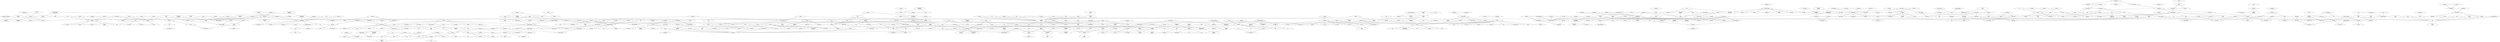 strict graph "" {
	node [label="\N"];
	1000	 [fontsize=12,
		height=0.3080555555555555,
		label=Incubus,
		level=1,
		pos="-173.73,-723.20",
		weight=1214650,
		width=3.310972222222222];
	831	 [fontsize=12,
		height=0.3080555555555555,
		label=Fuel,
		level=1,
		pos="64.17,-587.90",
		weight=373212,
		width=3.310972222222222];
	1000 -- 831;
	1003	 [fontsize=12,
		height=0.3080555555555555,
		label=Infernal,
		level=3,
		pos="-214.69,-83.82",
		weight=147992,
		width=3.310972222222222];
	1212	 [fontsize=12,
		height=0.3080555555555555,
		label="Kylie Minogue",
		level=2,
		pos="-186.11,-91.95",
		weight=780058,
		width=3.310972222222222];
	1003 -- 1212;
	986	 [fontsize=12,
		height=0.3080555555555555,
		label="Ian Van\nDahl",
		level=2,
		pos="-238.03,-35.48",
		weight=207732,
		width=3.310972222222222];
	1003 -- 986;
	1004	 [fontsize=12,
		height=0.3080555555555555,
		label="In Flames",
		level=4,
		pos="-37.25,1480.56",
		weight=514041,
		width=3.310972222222222];
	542	 [fontsize=12,
		height=0.3080555555555555,
		label="Dark Tranquillity",
		level=5,
		pos="22.43,1392.69",
		weight=232932,
		width=3.310972222222222];
	1004 -- 542;
	1005	 [fontsize=12,
		height=0.3080555555555555,
		label="Ingrid Michaelson",
		level=3,
		pos="225.26,-742.25",
		weight=254827,
		width=3.310972222222222];
	1713	 [fontsize=12,
		height=0.3080555555555555,
		label="Regina Spektor",
		level=3,
		pos="161.31,-914.54",
		weight=689251,
		width=3.310972222222222];
	1005 -- 1713;
	2362	 [fontsize=12,
		height=0.3080555555555555,
		label="Tristan Prettyman",
		level=5,
		pos="241.13,-672.04",
		weight=153970,
		width=3.310972222222222];
	1005 -- 2362;
	1006	 [fontsize=12,
		height=0.3080555555555555,
		label=Interpol,
		level=5,
		pos="-211.14,1343.96",
		weight=1087041,
		width=3.310972222222222];
	1127	 [fontsize=12,
		height=0.3080555555555555,
		label="Joy Division",
		level=6,
		pos="-324.02,1295.33",
		weight=764356,
		width=3.310972222222222];
	1006 -- 1127;
	1007	 [fontsize=12,
		height=0.3080555555555555,
		label=INXS,
		level=7,
		pos="766.45,453.71",
		weight=514441,
		width=3.310972222222222];
	1389	 [fontsize=12,
		height=0.3080555555555555,
		label="Men at\nWork",
		level=7,
		pos="768.20,509.06",
		weight=251687,
		width=3.310972222222222];
	1007 -- 1389;
	1009	 [fontsize=12,
		height=0.3080555555555555,
		label="Iron &\nWine",
		level=4,
		pos="-1532.71,352.07",
		weight=814278,
		width=3.310972222222222];
	797	 [fontsize=12,
		height=0.3080555555555555,
		label="Fleet Foxes",
		level=5,
		pos="-1600.87,531.28",
		weight=368486,
		width=3.310972222222222];
	1009 -- 797;
	1011	 [fontsize=12,
		height=0.3080555555555555,
		label="Iron Maiden",
		level=3,
		pos="1427.33,1542.79",
		weight=836037,
		width=3.310972222222222];
	949	 [fontsize=12,
		height=0.3080555555555555,
		label=Helloween,
		level=5,
		pos="1403.94,1411.43",
		weight=297463,
		width=3.310972222222222];
	1011 -- 949;
	1018	 [fontsize=12,
		height=0.3080555555555555,
		label="Jack Johnson",
		level=7,
		pos="422.18,-578.44",
		weight=1099826,
		width=3.310972222222222];
	1018 -- 2362;
	549	 [fontsize=12,
		height=0.3080555555555555,
		label="Dave Matthews &\nTim Reynolds",
		level=7,
		pos="552.85,-285.39",
		weight=110409,
		width=3.310972222222222];
	1018 -- 549;
	1028	 [fontsize=12,
		height=0.3080555555555555,
		label="James Blunt",
		level=5,
		pos="-19.26,-7.01",
		weight=873851,
		width=3.310972222222222];
	1169	 [fontsize=12,
		height=0.3080555555555555,
		label=Keane,
		level=5,
		pos="8.46,-32.10",
		weight=1088831,
		width=3.310972222222222];
	1028 -- 1169;
	1029	 [fontsize=12,
		height=0.3080555555555555,
		label="James Brown",
		level=4,
		pos="1191.43,-293.89",
		weight=595105,
		width=3.310972222222222];
	264	 [fontsize=12,
		height=0.3080555555555555,
		label="Bill Withers",
		level=4,
		pos="1170.17,-190.24",
		weight=342098,
		width=3.310972222222222];
	1029 -- 264;
	1037	 [fontsize=12,
		height=0.3080555555555555,
		label=Jamiroquai,
		level=8,
		pos="-559.80,137.29",
		weight=794992,
		width=3.310972222222222];
	2222	 [fontsize=12,
		height=0.3080555555555555,
		label="The Quantic\nSoul Orchestra",
		level=4,
		pos="-497.09,205.00",
		weight=109821,
		width=3.310972222222222];
	1037 -- 2222;
	1040	 [fontsize=12,
		height=0.3080555555555555,
		label="Janis Joplin",
		level=7,
		pos="955.79,-876.40",
		weight=541450,
		width=3.310972222222222];
	2166	 [fontsize=12,
		height=0.3080555555555555,
		label="The Jimi\nHendrix Experience",
		level=1,
		pos="850.05,-784.58",
		weight=495688,
		width=3.310972222222222];
	1040 -- 2166;
	1045	 [fontsize=12,
		height=0.3080555555555555,
		label="Jason Mraz",
		level=8,
		pos="315.07,-585.51",
		weight=643326,
		width=3.310972222222222];
	1045 -- 2362;
	1047	 [fontsize=12,
		height=0.3080555555555555,
		label="Jay-Z",
		level=7,
		pos="-681.89,-1354.89",
		weight=638981,
		width=3.310972222222222];
	1305	 [fontsize=12,
		height=0.3080555555555555,
		label=Ludacris,
		level=7,
		pos="-770.59,-1166.05",
		weight=423907,
		width=3.310972222222222];
	1047 -- 1305;
	1457	 [fontsize=12,
		height=0.3080555555555555,
		label="Mos Def",
		level=6,
		pos="-567.00,-1533.68",
		weight=311431,
		width=3.310972222222222];
	1047 -- 1457;
	1052	 [fontsize=12,
		height=0.3080555555555555,
		label="Jean-Michel Jarre",
		level=5,
		pos="1615.02,508.08",
		weight=228313,
		width=3.310972222222222];
	2009	 [fontsize=12,
		height=0.3080555555555555,
		label="Tangerine Dream",
		level=5,
		pos="1494.47,531.85",
		weight=165123,
		width=3.310972222222222];
	1052 -- 2009;
	2472	 [fontsize=12,
		height=0.3080555555555555,
		label=Yanni,
		level=5,
		pos="1721.61,473.59",
		weight=141870,
		width=3.310972222222222];
	1052 -- 2472;
	1054	 [fontsize=12,
		height=0.3080555555555555,
		label="Jeff Buckley",
		level=7,
		pos="-1200.26,936.19",
		weight=761225,
		width=3.310972222222222];
	1523	 [fontsize=12,
		height=0.3080555555555555,
		label="Nick Drake",
		level=4,
		pos="-1204.98,1099.60",
		weight=657487,
		width=3.310972222222222];
	1054 -- 1523;
	1055	 [fontsize=12,
		height=0.3080555555555555,
		label="Jefferson Airplane",
		level=1,
		pos="617.13,-1078.12",
		weight=542912,
		width=3.310972222222222];
	1055 -- 2166;
	1056	 [fontsize=12,
		height=0.3080555555555555,
		label=Jem,
		level=3,
		pos="-425.40,1098.44",
		weight=484415,
		width=3.310972222222222];
	272	 [fontsize=12,
		height=0.3080555555555555,
		label="Bitter:Sweet",
		level=7,
		pos="-527.41,1084.18",
		weight=122634,
		width=3.310972222222222];
	1056 -- 272;
	1057	 [fontsize=12,
		height=0.3080555555555555,
		label="Jennifer Hudson",
		level=3,
		pos="-455.87,-422.61",
		weight=115919,
		width=3.310972222222222];
	1125	 [fontsize=12,
		height=0.3080555555555555,
		label="Joss Stone",
		level=3,
		pos="-309.08,-518.83",
		weight=487412,
		width=3.310972222222222];
	1057 -- 1125;
	1340	 [fontsize=12,
		height=0.3080555555555555,
		label="Mariah Carey",
		level=4,
		pos="-596.19,-384.12",
		weight=720333,
		width=3.310972222222222];
	1057 -- 1340;
	1058	 [fontsize=12,
		height=0.3080555555555555,
		label="Jennifer Lopez",
		level=5,
		pos="-669.06,-577.22",
		weight=570845,
		width=3.310972222222222];
	1058 -- 1340;
	1066	 [fontsize=12,
		height=0.3080555555555555,
		label=Jet,
		level=7,
		pos="159.31,-62.90",
		weight=747836,
		width=3.310972222222222];
	2291	 [fontsize=12,
		height=0.3080555555555555,
		label="The White\nStripes",
		level=6,
		pos="53.39,8.58",
		weight=1242635,
		width=3.310972222222222];
	1066 -- 2291;
	1068	 [fontsize=12,
		height=0.3080555555555555,
		label=Jewel,
		level=3,
		pos="480.39,-377.13",
		weight=485526,
		width=3.310972222222222];
	1387	 [fontsize=12,
		height=0.3080555555555555,
		label="Melissa Etheridge",
		level=5,
		pos="464.17,-455.12",
		weight=181427,
		width=3.310972222222222];
	1068 -- 1387;
	107	 [fontsize=12,
		height=0.3080555555555555,
		label="Amy Winehouse",
		level=3,
		pos="-309.61,-579.72",
		weight=1006978,
		width=3.310972222222222];
	107 -- 1125;
	1071	 [fontsize=12,
		height=0.3080555555555555,
		label="Jimi Hendrix",
		level=6,
		pos="796.46,-966.82",
		weight=1088057,
		width=3.310972222222222];
	1071 -- 2166;
	1074	 [fontsize=12,
		height=0.3080555555555555,
		label="Jimmy Eat\nWorld",
		level=3,
		pos="751.54,84.12",
		weight=936209,
		width=3.310972222222222];
	2050	 [fontsize=12,
		height=0.3080555555555555,
		label="The Ataris",
		level=4,
		pos="603.55,-163.71",
		weight=402386,
		width=3.310972222222222];
	1074 -- 2050;
	840	 [fontsize=12,
		height=0.3080555555555555,
		label="Further Seems\nForever",
		level=8,
		pos="735.15,162.32",
		weight=138114,
		width=3.310972222222222];
	1074 -- 840;
	1080	 [fontsize=12,
		height=0.3080555555555555,
		label="Joan Osborne",
		level=2,
		pos="351.61,-504.75",
		weight=205205,
		width=3.310972222222222];
	1080 -- 1387;
	19	 [fontsize=12,
		height=0.3080555555555555,
		label="4 Non\nBlondes",
		level=1,
		pos="310.89,-532.60",
		weight=176534,
		width=3.310972222222222];
	1080 -- 19;
	1083	 [fontsize=12,
		height=0.3080555555555555,
		label=Joe,
		level=1,
		pos="-1154.30,-968.03",
		weight=135278,
		width=3.310972222222222];
	1476	 [fontsize=12,
		height=0.3080555555555555,
		label=Musiq,
		level=5,
		pos="-1135.22,-1081.80",
		weight=110855,
		width=3.310972222222222];
	1083 -- 1476;
	2391	 [fontsize=12,
		height=0.3080555555555555,
		label=Usher,
		level=1,
		pos="-1108.90,-842.26",
		weight=546757,
		width=3.310972222222222];
	1083 -- 2391;
	1088	 [fontsize=12,
		height=0.3080555555555555,
		label="Joe Walsh",
		level=6,
		pos="868.44,-1127.71",
		weight=142417,
		width=3.310972222222222];
	798	 [fontsize=12,
		height=0.3080555555555555,
		label="Fleetwood Mac",
		level=5,
		pos="761.85,-1132.68",
		weight=675635,
		width=3.310972222222222];
	1088 -- 798;
	807	 [fontsize=12,
		height=0.3080555555555555,
		label=Foghat,
		level=6,
		pos="1033.63,-1088.25",
		weight=139956,
		width=3.310972222222222];
	1088 -- 807;
	1089	 [fontsize=12,
		height=0.3080555555555555,
		label="John Mayall &\nThe Bluesbreakers",
		level=3,
		pos="1011.12,-230.34",
		weight=118074,
		width=3.310972222222222];
	1104	 [fontsize=12,
		height=0.3080555555555555,
		label="Johnny Winter",
		level=3,
		pos="838.71,-420.42",
		weight=131056,
		width=3.310972222222222];
	1089 -- 1104;
	455	 [fontsize=12,
		height=0.3080555555555555,
		label="Chris Rea",
		level=8,
		pos="912.47,-46.69",
		weight=230694,
		width=3.310972222222222];
	1089 -- 455;
	1096	 [fontsize=12,
		height=0.3080555555555555,
		label="John Lee\nHooker",
		level=3,
		pos="828.55,-191.58",
		weight=276549,
		width=3.310972222222222];
	1700	 [fontsize=12,
		height=0.3080555555555555,
		label="Ray Charles",
		level=4,
		pos="745.63,-63.76",
		weight=603951,
		width=3.310972222222222];
	1096 -- 1700;
	368	 [fontsize=12,
		height=0.3080555555555555,
		label="Buddy Guy",
		level=3,
		pos="854.21,-238.33",
		weight=168170,
		width=3.310972222222222];
	1096 -- 368;
	1098	 [fontsize=12,
		height=0.3080555555555555,
		label="John Lennon",
		level=7,
		pos="410.87,-1588.89",
		weight=850977,
		width=3.310972222222222];
	1608	 [fontsize=12,
		height=0.3080555555555555,
		label="Paul McCartney",
		level=7,
		pos="527.11,-1472.10",
		weight=490203,
		width=3.310972222222222];
	1098 -- 1608;
	1099	 [fontsize=12,
		height=0.3080555555555555,
		label="John Martyn",
		level=8,
		pos="-1010.32,1155.31",
		weight=104145,
		width=3.310972222222222];
	1250	 [fontsize=12,
		height=0.3080555555555555,
		label="Leonard Cohen",
		level=7,
		pos="-911.91,1212.78",
		weight=536625,
		width=3.310972222222222];
	1099 -- 1250;
	1099 -- 1523;
	11	 [fontsize=12,
		height=0.3080555555555555,
		label="2Pac",
		level=2,
		pos="-380.33,-1192.45",
		weight=562588,
		width=3.310972222222222];
	1890	 [fontsize=12,
		height=0.3080555555555555,
		label="Snoop Dogg",
		level=2,
		pos="-465.10,-1188.65",
		weight=617991,
		width=3.310972222222222];
	11 -- 1890;
	1101	 [fontsize=12,
		height=0.3080555555555555,
		label="John Mayer",
		level=5,
		pos="669.77,-118.66",
		weight=788419,
		width=3.310972222222222];
	1101 -- 549;
	1102	 [fontsize=12,
		height=0.3080555555555555,
		label="John Mayer\nTrio",
		level=5,
		pos="726.59,-303.91",
		weight=101264,
		width=3.310972222222222];
	218	 [fontsize=12,
		height=0.3080555555555555,
		label="B.B. King &\nEric Clapton",
		level=3,
		pos="773.95,-296.05",
		weight=158894,
		width=3.310972222222222];
	1102 -- 218;
	1102 -- 549;
	1759	 [fontsize=12,
		height=0.3080555555555555,
		label="Rory Gallagher",
		level=8,
		pos="781.13,-477.18",
		weight=121587,
		width=3.310972222222222];
	1104 -- 1759;
	2001	 [fontsize=12,
		height=0.3080555555555555,
		label="Taj Mahal",
		level=7,
		pos="584.01,-468.82",
		weight=110103,
		width=3.310972222222222];
	1104 -- 2001;
	1104 -- 218;
	1104 -- 368;
	739	 [fontsize=12,
		height=0.3080555555555555,
		label="Eric Clapton",
		level=6,
		pos="872.30,-554.64",
		weight=989627,
		width=3.310972222222222];
	1104 -- 739;
	1117	 [fontsize=12,
		height=0.3080555555555555,
		label="José González",
		level=4,
		pos="-1763.36,511.44",
		weight=545027,
		width=3.310972222222222];
	1117 -- 797;
	1121	 [fontsize=12,
		height=0.3080555555555555,
		label="Josh Kelley",
		level=5,
		pos="77.38,-783.44",
		weight=144777,
		width=3.310972222222222];
	1121 -- 2362;
	668	 [fontsize=12,
		height=0.3080555555555555,
		label="Duncan Sheik",
		level=8,
		pos="-15.72,-906.17",
		weight=101168,
		width=3.310972222222222];
	1121 -- 668;
	153	 [fontsize=12,
		height=0.3080555555555555,
		label="Aretha Franklin",
		level=4,
		pos="-353.76,-528.26",
		weight=642451,
		width=3.310972222222222];
	1125 -- 153;
	666	 [fontsize=12,
		height=0.3080555555555555,
		label=Duffy,
		level=3,
		pos="-154.66,-437.47",
		weight=515263,
		width=3.310972222222222];
	1125 -- 666;
	1456	 [fontsize=12,
		height=0.3080555555555555,
		label=Morrissey,
		level=8,
		pos="-475.04,1213.31",
		weight=581637,
		width=3.310972222222222];
	1127 -- 1456;
	1515	 [fontsize=12,
		height=0.3080555555555555,
		label="New Order",
		level=8,
		pos="-218.30,1242.82",
		weight=741154,
		width=3.310972222222222];
	1127 -- 1515;
	1905	 [fontsize=12,
		height=0.3080555555555555,
		label="Sonic Youth",
		level=6,
		pos="-184.79,1074.30",
		weight=746676,
		width=3.310972222222222];
	1127 -- 1905;
	2105	 [fontsize=12,
		height=0.3080555555555555,
		label="The Cure",
		level=6,
		pos="-510.06,1340.63",
		weight=1344110,
		width=3.310972222222222];
	1127 -- 2105;
	2247	 [fontsize=12,
		height=0.3080555555555555,
		label="The Smiths",
		level=6,
		pos="-431.88,1417.25",
		weight=847939,
		width=3.310972222222222];
	1127 -- 2247;
	380	 [fontsize=12,
		height=0.3080555555555555,
		label=Buzzcocks,
		level=7,
		pos="-306.32,1451.92",
		weight=307283,
		width=3.310972222222222];
	1127 -- 380;
	1129	 [fontsize=12,
		height=0.3080555555555555,
		label="Judas Priest",
		level=3,
		pos="1340.04,1293.22",
		weight=490388,
		width=3.310972222222222];
	1129 -- 949;
	1130	 [fontsize=12,
		height=0.3080555555555555,
		label="Judy Garland",
		level=6,
		pos="1770.02,75.09",
		weight=112930,
		width=3.310972222222222];
	249	 [fontsize=12,
		height=0.3080555555555555,
		label="Bette Midler",
		level=4,
		pos="1649.39,169.63",
		weight=139097,
		width=3.310972222222222];
	1130 -- 249;
	677	 [fontsize=12,
		height=0.3080555555555555,
		label="Eartha Kitt",
		level=7,
		pos="1822.79,-57.11",
		weight=130386,
		width=3.310972222222222];
	1130 -- 677;
	1133	 [fontsize=12,
		height=0.3080555555555555,
		label="Julie London",
		level=5,
		pos="1754.51,-365.39",
		weight=262229,
		width=3.310972222222222];
	1492	 [fontsize=12,
		height=0.3080555555555555,
		label="Nancy Wilson",
		level=5,
		pos="1814.30,-197.48",
		weight=148489,
		width=3.310972222222222];
	1133 -- 1492;
	263	 [fontsize=12,
		height=0.3080555555555555,
		label="Billie Holiday",
		level=5,
		pos="1651.66,-578.84",
		weight=521970,
		width=3.310972222222222];
	1133 -- 263;
	1135	 [fontsize=12,
		height=0.3080555555555555,
		label="Junior Boys",
		level=8,
		pos="-701.27,239.84",
		weight=200236,
		width=3.310972222222222];
	1237	 [fontsize=12,
		height=0.3080555555555555,
		label="LCD Soundsystem",
		level=1,
		pos="-763.55,327.67",
		weight=622881,
		width=3.310972222222222];
	1135 -- 1237;
	2174	 [fontsize=12,
		height=0.3080555555555555,
		label="The Knife",
		level=7,
		pos="-619.23,182.18",
		weight=562406,
		width=3.310972222222222];
	1135 -- 2174;
	114	 [fontsize=12,
		height=0.3080555555555555,
		label="Andrew Bird",
		level=3,
		pos="-1741.69,408.07",
		weight=483747,
		width=3.310972222222222];
	114 -- 797;
	1140	 [fontsize=12,
		height=0.3080555555555555,
		label=Justice,
		level=7,
		pos="-869.87,469.41",
		weight=505719,
		width=3.310972222222222];
	1140 -- 1237;
	632	 [fontsize=12,
		height=0.3080555555555555,
		label="DJ Mehdi",
		level=7,
		pos="-769.39,591.51",
		weight=114930,
		width=3.310972222222222];
	1140 -- 632;
	1143	 [fontsize=12,
		height=0.3080555555555555,
		label="Justin Timberlake",
		level=1,
		pos="-774.72,-192.38",
		weight=972050,
		width=3.310972222222222];
	358	 [fontsize=12,
		height=0.3080555555555555,
		label="Britney Spears",
		level=5,
		pos="-628.64,-120.58",
		weight=1022718,
		width=3.310972222222222];
	1143 -- 358;
	1144	 [fontsize=12,
		height=0.3080555555555555,
		label="Just Jack",
		level=6,
		pos="-48.67,-105.09",
		weight=182697,
		width=3.310972222222222];
	1405	 [fontsize=12,
		height=0.3080555555555555,
		label="M.I.A.",
		level=8,
		pos="-2.30,-230.26",
		weight=563873,
		width=3.310972222222222];
	1144 -- 1405;
	1907	 [fontsize=12,
		height=0.3080555555555555,
		label="Sophie Ellis-Bextor",
		level=5,
		pos="-94.38,-20.31",
		weight=310619,
		width=3.310972222222222];
	1144 -- 1907;
	1948	 [fontsize=12,
		height=0.3080555555555555,
		label="Stereo MC's",
		level=6,
		pos="-44.88,-13.65",
		weight=181042,
		width=3.310972222222222];
	1144 -- 1948;
	213	 [fontsize=12,
		height=0.3080555555555555,
		label="Basement Jaxx",
		level=5,
		pos="-15.77,-81.51",
		weight=580544,
		width=3.310972222222222];
	1144 -- 213;
	2132	 [fontsize=12,
		height=0.3080555555555555,
		label="The Feeling",
		level=3,
		pos="-1.80,-123.63",
		weight=291405,
		width=3.310972222222222];
	1144 -- 2132;
	2271	 [fontsize=12,
		height=0.3080555555555555,
		label="The Ting\nTings",
		level=4,
		pos="-78.96,-311.40",
		weight=553469,
		width=3.310972222222222];
	1144 -- 2271;
	534	 [fontsize=12,
		height=0.3080555555555555,
		label="Daniel Bedingfield",
		level=6,
		pos="-28.75,-331.99",
		weight=188172,
		width=3.310972222222222];
	1144 -- 534;
	1146	 [fontsize=12,
		height=0.3080555555555555,
		label="Kaiser Chiefs",
		level=5,
		pos="-74.83,722.75",
		weight=1069671,
		width=3.310972222222222];
	2052	 [fontsize=12,
		height=0.3080555555555555,
		label="The Automatic",
		level=3,
		pos="-62.72,686.71",
		weight=247640,
		width=3.310972222222222];
	1146 -- 2052;
	1151	 [fontsize=12,
		height=0.3080555555555555,
		label="Kanye West",
		level=3,
		pos="-856.73,-978.78",
		weight=1023445,
		width=3.310972222222222];
	1151 -- 1305;
	2324	 [fontsize=12,
		height=0.3080555555555555,
		label=Timbaland,
		level=3,
		pos="-941.87,-897.04",
		weight=572821,
		width=3.310972222222222];
	1151 -- 2324;
	882	 [fontsize=12,
		height=0.3080555555555555,
		label="Gnarls Barkley",
		level=6,
		pos="-816.99,-892.94",
		weight=658504,
		width=3.310972222222222];
	1151 -- 882;
	1153	 [fontsize=12,
		height=0.3080555555555555,
		label=Kasabian,
		level=5,
		pos="-6.13,57.24",
		weight=813145,
		width=3.310972222222222];
	2281	 [fontsize=12,
		height=0.3080555555555555,
		label="The Verve",
		level=7,
		pos="9.99,72.80",
		weight=923596,
		width=3.310972222222222];
	1153 -- 2281;
	1157	 [fontsize=12,
		height=0.3080555555555555,
		label="Kat DeLuna",
		level=5,
		pos="-769.63,-617.00",
		weight=121602,
		width=3.310972222222222];
	1175	 [fontsize=12,
		height=0.3080555555555555,
		label="Kelly Rowland",
		level=4,
		pos="-821.17,-414.71",
		weight=244804,
		width=3.310972222222222];
	1157 -- 1175;
	1730	 [fontsize=12,
		height=0.3080555555555555,
		label=Rihanna,
		level=7,
		pos="-749.10,-705.49",
		weight=990964,
		width=3.310972222222222];
	1157 -- 1730;
	1158	 [fontsize=12,
		height=0.3080555555555555,
		label="Kate Bush",
		level=3,
		pos="1087.74,-384.36",
		weight=491069,
		width=3.310972222222222];
	132	 [fontsize=12,
		height=0.3080555555555555,
		label="Annie Lennox",
		level=3,
		pos="1052.36,8.45",
		weight=363635,
		width=3.310972222222222];
	1158 -- 132;
	1630	 [fontsize=12,
		height=0.3080555555555555,
		label="Peter Gabriel",
		level=5,
		pos="1161.06,-513.92",
		weight=552607,
		width=3.310972222222222];
	1158 -- 1630;
	1647	 [fontsize=12,
		height=0.3080555555555555,
		label="PJ Harvey",
		level=6,
		pos="1033.06,-465.69",
		weight=711575,
		width=3.310972222222222];
	1158 -- 1647;
	1160	 [fontsize=12,
		height=0.3080555555555555,
		label="Kate Nash",
		level=3,
		pos="210.42,-965.12",
		weight=512121,
		width=3.310972222222222];
	1160 -- 1713;
	1163	 [fontsize=12,
		height=0.3080555555555555,
		label="Katie Melua",
		level=5,
		pos="95.41,-1510.51",
		weight=508204,
		width=3.310972222222222];
	1341	 [fontsize=12,
		height=0.3080555555555555,
		label="Maria Mena",
		level=3,
		pos="-3.13,-1478.39",
		weight=266367,
		width=3.310972222222222];
	1163 -- 1341;
	1164	 [fontsize=12,
		height=0.3080555555555555,
		label="Katy Perry",
		level=5,
		pos="-385.99,-185.25",
		weight=573653,
		width=3.310972222222222];
	164	 [fontsize=12,
		height=0.3080555555555555,
		label="Ashlee Simpson",
		level=4,
		pos="-273.73,-38.23",
		weight=469115,
		width=3.310972222222222];
	1164 -- 164;
	1166	 [fontsize=12,
		height=0.3080555555555555,
		label="KC and the\nSunshine Band",
		level=6,
		pos="1509.78,-241.32",
		weight=197107,
		width=3.310972222222222];
	229	 [fontsize=12,
		height=0.3080555555555555,
		label="Bee Gees",
		level=2,
		pos="1493.73,-332.64",
		weight=477389,
		width=3.310972222222222];
	1166 -- 229;
	646	 [fontsize=12,
		height=0.3080555555555555,
		label="Donna Summer",
		level=2,
		pos="1487.29,-122.09",
		weight=285175,
		width=3.310972222222222];
	1166 -- 646;
	1474	 [fontsize=12,
		height=0.3080555555555555,
		label=Muse,
		level=2,
		pos="2.57,16.88",
		weight=1629255,
		width=3.310972222222222];
	1169 -- 1474;
	1737	 [fontsize=12,
		height=0.3080555555555555,
		label="Robbie Williams",
		level=4,
		pos="-16.07,-34.44",
		weight=862188,
		width=3.310972222222222];
	1169 -- 1737;
	174	 [fontsize=12,
		height=0.3080555555555555,
		label=Athlete,
		level=3,
		pos="27.42,-63.47",
		weight=487805,
		width=3.310972222222222];
	1169 -- 174;
	1891	 [fontsize=12,
		height=0.3080555555555555,
		label="Snow Patrol",
		level=3,
		pos="-13.51,-58.06",
		weight=1324962,
		width=3.310972222222222];
	1169 -- 1891;
	1169 -- 2132;
	2138	 [fontsize=12,
		height=0.3080555555555555,
		label="The Fray",
		level=6,
		pos="25.10,-182.46",
		weight=763031,
		width=3.310972222222222];
	1169 -- 2138;
	2169	 [fontsize=12,
		height=0.3080555555555555,
		label="The Killers",
		level=5,
		pos="-10.93,23.74",
		weight=1820368,
		width=3.310972222222222];
	1169 -- 2169;
	1169 -- 2281;
	821	 [fontsize=12,
		height=0.3080555555555555,
		label="Franz Ferdinand",
		level=5,
		pos="41.79,-38.75",
		weight=1483084,
		width=3.310972222222222];
	1169 -- 821;
	1173	 [fontsize=12,
		height=0.3080555555555555,
		label="Kelly Clarkson",
		level=5,
		pos="-474.96,-147.04",
		weight=841862,
		width=3.310972222222222];
	1173 -- 164;
	1175 -- 1340;
	1193	 [fontsize=12,
		height=0.3080555555555555,
		label="Kings of\nConvenience",
		level=6,
		pos="-1120.47,670.89",
		weight=549526,
		width=3.310972222222222];
	186	 [fontsize=12,
		height=0.3080555555555555,
		label="Au Revoir\nSimone",
		level=5,
		pos="-1100.57,539.80",
		weight=192139,
		width=3.310972222222222];
	1193 -- 186;
	1194	 [fontsize=12,
		height=0.3080555555555555,
		label="Kings of\nLeon",
		level=3,
		pos="115.39,-255.02",
		weight=948535,
		width=3.310972222222222];
	2068	 [fontsize=12,
		height=0.3080555555555555,
		label="The Black\nKeys",
		level=7,
		pos="49.44,-132.89",
		weight=312496,
		width=3.310972222222222];
	1194 -- 2068;
	1196	 [fontsize=12,
		height=0.3080555555555555,
		label=KISS,
		level=3,
		pos="692.05,-615.46",
		weight=581809,
		width=3.310972222222222];
	2302	 [fontsize=12,
		height=0.3080555555555555,
		label="Thin Lizzy",
		level=7,
		pos="624.14,-485.63",
		weight=356257,
		width=3.310972222222222];
	1196 -- 2302;
	1200	 [fontsize=12,
		height=0.3080555555555555,
		label=Klaxons,
		level=5,
		pos="-721.40,-46.50",
		weight=511333,
		width=3.310972222222222];
	925	 [fontsize=12,
		height=0.3080555555555555,
		label="Hadouken!",
		level=8,
		pos="-693.93,-15.66",
		weight=106745,
		width=3.310972222222222];
	1200 -- 925;
	1201	 [fontsize=12,
		height=0.3080555555555555,
		label="Ko\:042fn",
		level=3,
		pos="545.13,592.02",
		weight=918247,
		width=3.310972222222222];
	1878	 [fontsize=12,
		height=0.3080555555555555,
		label=Slipknot,
		level=6,
		pos="373.69,515.16",
		weight=739871,
		width=3.310972222222222];
	1201 -- 1878;
	1206	 [fontsize=12,
		height=0.3080555555555555,
		label=Kreator,
		level=5,
		pos="238.71,1159.87",
		weight=185539,
		width=3.310972222222222];
	1384	 [fontsize=12,
		height=0.3080555555555555,
		label=Megadeth,
		level=5,
		pos="121.92,1188.23",
		weight=526043,
		width=3.310972222222222];
	1206 -- 1384;
	1826	 [fontsize=12,
		height=0.3080555555555555,
		label=Sepultura,
		level=5,
		pos="306.58,1053.23",
		weight=376107,
		width=3.310972222222222];
	1206 -- 1826;
	1208	 [fontsize=12,
		height=0.3080555555555555,
		label="Kruder &\nDorfmeister",
		level=7,
		pos="-51.20,37.71",
		weight=357924,
		width=3.310972222222222];
	1208 -- 1948;
	2301	 [fontsize=12,
		height=0.3080555555555555,
		label="Thievery Corporation",
		level=3,
		pos="-40.27,38.96",
		weight=739944,
		width=3.310972222222222];
	1208 -- 2301;
	2489	 [fontsize=12,
		height=0.3080555555555555,
		label="Zero 7",
		level=3,
		pos="-67.81,-38.17",
		weight=784822,
		width=3.310972222222222];
	1208 -- 2489;
	631	 [fontsize=12,
		height=0.3080555555555555,
		label="DJ Krush",
		level=5,
		pos="-108.13,136.36",
		weight=297590,
		width=3.310972222222222];
	1208 -- 631;
	774	 [fontsize=12,
		height=0.3080555555555555,
		label="FC/Kahuna",
		level=3,
		pos="-48.48,73.35",
		weight=113815,
		width=3.310972222222222];
	1208 -- 774;
	909	 [fontsize=12,
		height=0.3080555555555555,
		label="Groove Armada",
		level=3,
		pos="-99.00,88.75",
		weight=691987,
		width=3.310972222222222];
	1208 -- 909;
	1209	 [fontsize=12,
		height=0.3080555555555555,
		label="KT Tunstall",
		level=3,
		pos="336.41,-743.31",
		weight=684225,
		width=3.310972222222222];
	1209 -- 2362;
	1212 -- 1907;
	1221	 [fontsize=12,
		height=0.3080555555555555,
		label=Ladytron,
		level=3,
		pos="-857.20,712.22",
		weight=546528,
		width=3.310972222222222];
	40	 [fontsize=12,
		height=0.3080555555555555,
		label="ADULT.",
		level=3,
		pos="-874.40,808.97",
		weight=115656,
		width=3.310972222222222];
	1221 -- 40;
	1224	 [fontsize=12,
		height=0.3080555555555555,
		label=Lamb,
		level=3,
		pos="-386.58,548.72",
		weight=613913,
		width=3.310972222222222];
	2386	 [fontsize=12,
		height=0.3080555555555555,
		label=UNKLE,
		level=5,
		pos="-484.61,631.77",
		weight=490687,
		width=3.310972222222222];
	1224 -- 2386;
	1226	 [fontsize=12,
		height=0.3080555555555555,
		label="Lamb of\nGod",
		level=4,
		pos="299.96,1304.49",
		weight=310308,
		width=3.310972222222222];
	1361	 [fontsize=12,
		height=0.3080555555555555,
		label=Mastodon,
		level=7,
		pos="280.46,1486.97",
		weight=241190,
		width=3.310972222222222];
	1226 -- 1361;
	149	 [fontsize=12,
		height=0.3080555555555555,
		label="Arch Enemy",
		level=5,
		pos="145.97,1345.23",
		weight=307623,
		width=3.310972222222222];
	1226 -- 149;
	1226 -- 1826;
	1236	 [fontsize=12,
		height=0.3080555555555555,
		label="Lauryn Hill",
		level=2,
		pos="-1085.14,-1189.64",
		weight=406920,
		width=3.310972222222222];
	1236 -- 1476;
	2464	 [fontsize=12,
		height=0.3080555555555555,
		label="Wyclef Jean",
		level=3,
		pos="-949.28,-1291.47",
		weight=255232,
		width=3.310972222222222];
	1236 -- 2464;
	2088	 [fontsize=12,
		height=0.3080555555555555,
		label="The Chemical\nBrothers",
		level=5,
		pos="-592.83,590.09",
		weight=1033623,
		width=3.310972222222222];
	1237 -- 2088;
	2289	 [fontsize=12,
		height=0.3080555555555555,
		label="The Whip",
		level=7,
		pos="-762.71,119.48",
		weight=146552,
		width=3.310972222222222];
	1237 -- 2289;
	2309	 [fontsize=12,
		height=0.3080555555555555,
		label="Thom Yorke",
		level=5,
		pos="-574.09,475.96",
		weight=371639,
		width=3.310972222222222];
	1237 -- 2309;
	2369	 [fontsize=12,
		height=0.3080555555555555,
		label="TV on\nthe Radio",
		level=1,
		pos="-783.37,-35.65",
		weight=590113,
		width=3.310972222222222];
	1237 -- 2369;
	968	 [fontsize=12,
		height=0.3080555555555555,
		label="Hot Chip",
		level=1,
		pos="-722.02,482.12",
		weight=581254,
		width=3.310972222222222];
	1237 -- 968;
	1241	 [fontsize=12,
		height=0.3080555555555555,
		label="Led Zeppelin",
		level=3,
		pos="610.51,-860.63",
		weight=1267330,
		width=3.310972222222222];
	1241 -- 2166;
	1248	 [fontsize=12,
		height=0.3080555555555555,
		label="Lenny Kravitz",
		level=8,
		pos="-143.80,-509.75",
		weight=800370,
		width=3.310972222222222];
	507	 [fontsize=12,
		height=0.3080555555555555,
		label=Creed,
		level=1,
		pos="-78.50,-545.78",
		weight=566764,
		width=3.310972222222222];
	1248 -- 507;
	1249	 [fontsize=12,
		height=0.3080555555555555,
		label="Leona Lewis",
		level=3,
		pos="-680.50,-266.78",
		weight=481890,
		width=3.310972222222222];
	1249 -- 1340;
	1257	 [fontsize=12,
		height=0.3080555555555555,
		label=Lifehouse,
		level=1,
		pos="-501.71,-888.99",
		weight=626378,
		width=3.310972222222222];
	1567	 [fontsize=12,
		height=0.3080555555555555,
		label=OneRepublic,
		level=6,
		pos="-425.65,-869.51",
		weight=293660,
		width=3.310972222222222];
	1257 -- 1567;
	1259	 [fontsize=12,
		height=0.3080555555555555,
		label="Lil' Kim",
		level=8,
		pos="-566.21,-780.36",
		weight=127069,
		width=3.310972222222222];
	1281	 [fontsize=12,
		height=0.3080555555555555,
		label="LL Cool\nJ",
		level=7,
		pos="-680.96,-941.77",
		weight=229660,
		width=3.310972222222222];
	1259 -- 1281;
	1357	 [fontsize=12,
		height=0.3080555555555555,
		label="Mary J.\nBlige",
		level=2,
		pos="-433.72,-643.14",
		weight=397642,
		width=3.310972222222222];
	1259 -- 1357;
	1263	 [fontsize=12,
		height=0.3080555555555555,
		label="Lily Allen",
		level=3,
		pos="-129.43,42.49",
		weight=735619,
		width=3.310972222222222];
	1263 -- 1907;
	1264	 [fontsize=12,
		height=0.3080555555555555,
		label="Limp Bizkit",
		level=1,
		pos="510.02,690.88",
		weight=809599,
		width=3.310972222222222];
	1264 -- 1878;
	1266	 [fontsize=12,
		height=0.3080555555555555,
		label="Linkin Park",
		level=2,
		pos="551.29,445.00",
		weight=1361417,
		width=3.310972222222222];
	1266 -- 1878;
	1274	 [fontsize=12,
		height=0.3080555555555555,
		label=Lit,
		level=2,
		pos="358.71,-359.48",
		weight=192681,
		width=3.310972222222222];
	1274 -- 2050;
	1274 -- 831;
	1278	 [fontsize=12,
		height=0.3080555555555555,
		label=Live,
		level=7,
		pos="-122.74,-829.49",
		weight=509553,
		width=3.310972222222222];
	2282	 [fontsize=12,
		height=0.3080555555555555,
		label="The Verve\nPipe",
		level=7,
		pos="-76.46,-736.96",
		weight=171136,
		width=3.310972222222222];
	1278 -- 2282;
	1281 -- 1305;
	1284	 [fontsize=12,
		height=0.3080555555555555,
		label="Lloyd Banks",
		level=2,
		pos="-525.96,-1324.29",
		weight=141309,
		width=3.310972222222222];
	21	 [fontsize=12,
		height=0.3080555555555555,
		label="50 Cent",
		level=2,
		pos="-389.43,-1334.31",
		weight=685200,
		width=3.310972222222222];
	1284 -- 21;
	721	 [fontsize=12,
		height=0.3080555555555555,
		label=Eminem,
		level=2,
		pos="-661.12,-1178.51",
		weight=956558,
		width=3.310972222222222];
	1284 -- 721;
	1292	 [fontsize=12,
		height=0.3080555555555555,
		label=Lostprophets,
		level=2,
		pos="481.68,-165.17",
		weight=636420,
		width=3.310972222222222];
	1978	 [fontsize=12,
		height=0.3080555555555555,
		label=Sugarcult,
		level=1,
		pos="545.94,-66.48",
		weight=411221,
		width=3.310972222222222];
	1292 -- 1978;
	1293	 [fontsize=12,
		height=0.3080555555555555,
		label="Louis Armstrong",
		level=7,
		pos="1777.07,-708.07",
		weight=609230,
		width=3.310972222222222];
	1293 -- 263;
	1297	 [fontsize=12,
		height=0.3080555555555555,
		label="Lou Reed",
		level=7,
		pos="-1182.03,1439.29",
		weight=592004,
		width=3.310972222222222];
	1505	 [fontsize=12,
		height=0.3080555555555555,
		label="Neil Young",
		level=7,
		pos="-1275.50,1545.96",
		weight=675838,
		width=3.310972222222222];
	1297 -- 1505;
	1522	 [fontsize=12,
		height=0.3080555555555555,
		label="Nick Cave and the\nBad Seeds",
		level=6,
		pos="-1136.23,1536.91",
		weight=514082,
		width=3.310972222222222];
	1297 -- 1522;
	2340	 [fontsize=12,
		height=0.3080555555555555,
		label="Tom Waits",
		level=7,
		pos="-1238.48,1257.65",
		weight=622809,
		width=3.310972222222222];
	1297 -- 2340;
	713	 [fontsize=12,
		height=0.3080555555555555,
		label="Elvis Costello",
		level=7,
		pos="-1080.99,1422.37",
		weight=477693,
		width=3.310972222222222];
	1297 -- 713;
	990	 [fontsize=12,
		height=0.3080555555555555,
		label="Iggy Pop",
		level=7,
		pos="-1366.14,1410.55",
		weight=549042,
		width=3.310972222222222];
	1297 -- 990;
	1299	 [fontsize=12,
		height=0.3080555555555555,
		label="Love Is\nAll",
		level=3,
		pos="-1296.78,518.86",
		weight=105033,
		width=3.310972222222222];
	2096	 [fontsize=12,
		height=0.3080555555555555,
		label="The Concretes",
		level=6,
		pos="-1259.68,570.69",
		weight=160134,
		width=3.310972222222222];
	1299 -- 2096;
	577	 [fontsize=12,
		height=0.3080555555555555,
		label=Deerhunter,
		level=5,
		pos="-1295.87,363.88",
		weight=169185,
		width=3.310972222222222];
	1299 -- 577;
	1577	 [fontsize=12,
		height=0.3080555555555555,
		label=OutKast,
		level=5,
		pos="-800.06,-1260.82",
		weight=804335,
		width=3.310972222222222];
	1305 -- 1577;
	1305 -- 2464;
	1305 -- 721;
	1312	 [fontsize=12,
		height=0.3080555555555555,
		label="Lynyrd Skynyrd",
		level=6,
		pos="1096.58,-993.49",
		weight=710355,
		width=3.310972222222222];
	1312 -- 807;
	1313	 [fontsize=12,
		height=0.3080555555555555,
		label=M83,
		level=2,
		pos="-1311.47,296.27",
		weight=493679,
		width=3.310972222222222];
	1313 -- 577;
	1315	 [fontsize=12,
		height=0.3080555555555555,
		label="Machine Head",
		level=5,
		pos="229.80,700.08",
		weight=314244,
		width=3.310972222222222];
	1315 -- 1826;
	1315 -- 1878;
	1858	 [fontsize=12,
		height=0.3080555555555555,
		label="Simply Red",
		level=5,
		pos="979.39,232.46",
		weight=330517,
		width=3.310972222222222];
	132 -- 1858;
	1322	 [fontsize=12,
		height=0.3080555555555555,
		label=Madonna,
		level=3,
		pos="-181.37,20.82",
		weight=1223315,
		width=3.310972222222222];
	1322 -- 1907;
	1330	 [fontsize=12,
		height=0.3080555555555555,
		label="Mando Diao",
		level=6,
		pos="-889.65,-617.55",
		weight=424759,
		width=3.310972222222222];
	2137	 [fontsize=12,
		height=0.3080555555555555,
		label="The Fratellis",
		level=5,
		pos="-905.13,-528.07",
		weight=621001,
		width=3.310972222222222];
	1330 -- 2137;
	384	 [fontsize=12,
		height=0.3080555555555555,
		label=Caesars,
		level=8,
		pos="-1093.11,-575.33",
		weight=208813,
		width=3.310972222222222];
	1330 -- 384;
	1333	 [fontsize=12,
		height=0.3080555555555555,
		label="Manic Street\nPreachers",
		level=5,
		pos="70.39,110.22",
		weight=523277,
		width=3.310972222222222];
	1333 -- 2281;
	1340 -- 1357;
	2221	 [fontsize=12,
		height=0.3080555555555555,
		label="The Pussycat\nDolls",
		level=5,
		pos="-452.47,-236.30",
		weight=538598,
		width=3.310972222222222];
	1340 -- 2221;
	253	 [fontsize=12,
		height=0.3080555555555555,
		label=Beyoncé,
		level=3,
		pos="-762.98,-324.02",
		weight=806626,
		width=3.310972222222222];
	1340 -- 253;
	421	 [fontsize=12,
		height=0.3080555555555555,
		label="Céline Dion",
		level=5,
		pos="-426.16,-471.78",
		weight=486842,
		width=3.310972222222222];
	1340 -- 421;
	594	 [fontsize=12,
		height=0.3080555555555555,
		label="Destiny's Child",
		level=2,
		pos="-666.05,-503.11",
		weight=571296,
		width=3.310972222222222];
	1340 -- 594;
	76	 [fontsize=12,
		height=0.3080555555555555,
		label="Alicia Keys",
		level=2,
		pos="-515.05,-536.05",
		weight=747095,
		width=3.310972222222222];
	1340 -- 76;
	782	 [fontsize=12,
		height=0.3080555555555555,
		label=Fergie,
		level=7,
		pos="-463.28,-277.67",
		weight=624584,
		width=3.310972222222222];
	1340 -- 782;
	944	 [fontsize=12,
		height=0.3080555555555555,
		label="Heather Nova",
		level=3,
		pos="-112.02,-1396.25",
		weight=228168,
		width=3.310972222222222];
	1341 -- 944;
	1349	 [fontsize=12,
		height=0.3080555555555555,
		label="Maroon 5",
		level=8,
		pos="-374.68,-922.36",
		weight=1083002,
		width=3.310972222222222];
	1349 -- 1567;
	1356	 [fontsize=12,
		height=0.3080555555555555,
		label="Marvin Gaye",
		level=4,
		pos="775.36,-2157.01",
		weight=630961,
		width=3.310972222222222];
	2265	 [fontsize=12,
		height=0.3080555555555555,
		label="The Supremes",
		level=8,
		pos="742.17,-2064.30",
		weight=222145,
		width=3.310972222222222];
	1356 -- 2265;
	1359	 [fontsize=12,
		height=0.3080555555555555,
		label="Massive Attack",
		level=3,
		pos="-156.24,231.10",
		weight=1156891,
		width=3.310972222222222];
	2123	 [fontsize=12,
		height=0.3080555555555555,
		label="The Dust\nBrothers",
		level=5,
		pos="-230.60,302.32",
		weight=141869,
		width=3.310972222222222];
	1359 -- 2123;
	1359 -- 631;
	1360	 [fontsize=12,
		height=0.3080555555555555,
		label="Masta Ace",
		level=8,
		pos="-302.39,-1657.46",
		weight=112153,
		width=3.310972222222222];
	1709	 [fontsize=12,
		height=0.3080555555555555,
		label=Redman,
		level=7,
		pos="-193.05,-1667.26",
		weight=131327,
		width=3.310972222222222];
	1360 -- 1709;
	850	 [fontsize=12,
		height=0.3080555555555555,
		label="Gang Starr",
		level=5,
		pos="-424.30,-1626.31",
		weight=267576,
		width=3.310972222222222];
	1360 -- 850;
	1621	 [fontsize=12,
		height=0.3080555555555555,
		label=Pelican,
		level=8,
		pos="341.38,1572.52",
		weight=109132,
		width=3.310972222222222];
	1361 -- 1621;
	2344	 [fontsize=12,
		height=0.3080555555555555,
		label=Tool,
		level=5,
		pos="172.03,1579.72",
		weight=814482,
		width=3.310972222222222];
	1361 -- 2344;
	1363	 [fontsize=12,
		height=0.3080555555555555,
		label="Matchbox Twenty",
		level=6,
		pos="2.90,-487.05",
		weight=570024,
		width=3.310972222222222];
	1363 -- 831;
	1383	 [fontsize=12,
		height=0.3080555555555555,
		label="Me First and the\nGimme Gimmes",
		level=6,
		pos="548.49,126.16",
		weight=228395,
		width=3.310972222222222];
	1539	 [fontsize=12,
		height=0.3080555555555555,
		label=NOFX,
		level=3,
		pos="562.31,254.75",
		weight=484532,
		width=3.310972222222222];
	1383 -- 1539;
	1545	 [fontsize=12,
		height=0.3080555555555555,
		label="No Use for\na Name",
		level=4,
		pos="622.59,62.50",
		weight=207931,
		width=3.310972222222222];
	1383 -- 1545;
	204	 [fontsize=12,
		height=0.3080555555555555,
		label="Bad Religion",
		level=3,
		pos="364.14,4.32",
		weight=499017,
		width=3.310972222222222];
	1383 -- 204;
	1856	 [fontsize=12,
		height=0.3080555555555555,
		label="Simple Minds",
		level=2,
		pos="876.30,493.93",
		weight=378332,
		width=3.310972222222222];
	1389 -- 1856;
	2212	 [fontsize=12,
		height=0.3080555555555555,
		label="The Police",
		level=7,
		pos="718.09,636.76",
		weight=957227,
		width=3.310972222222222];
	1389 -- 2212;
	139	 [fontsize=12,
		height=0.3080555555555555,
		label="A Perfect\nCircle",
		level=1,
		pos="244.40,-233.29",
		weight=766161,
		width=3.310972222222222];
	74	 [fontsize=12,
		height=0.3080555555555555,
		label="Alice in\nChains",
		level=4,
		pos="300.66,-249.50",
		weight=629040,
		width=3.310972222222222];
	139 -- 74;
	1396	 [fontsize=12,
		height=0.3080555555555555,
		label=Metallica,
		level=3,
		pos="206.63,1063.00",
		weight=1334527,
		width=3.310972222222222];
	1396 -- 1826;
	1398	 [fontsize=12,
		height=0.3080555555555555,
		label="Method Man",
		level=7,
		pos="-69.13,-1688.24",
		weight=193357,
		width=3.310972222222222];
	1398 -- 1709;
	923	 [fontsize=12,
		height=0.3080555555555555,
		label="GZA/Genius",
		level=7,
		pos="40.48,-1729.79",
		weight=139601,
		width=3.310972222222222];
	1398 -- 923;
	1399	 [fontsize=12,
		height=0.3080555555555555,
		label=Metric,
		level=7,
		pos="57.62,484.41",
		weight=563444,
		width=3.310972222222222];
	2474	 [fontsize=12,
		height=0.3080555555555555,
		label="Yeah Yeah\nYeahs",
		level=5,
		pos="27.24,570.06",
		weight=991497,
		width=3.310972222222222];
	1399 -- 2474;
	14	 [fontsize=12,
		height=0.3080555555555555,
		label="30 Seconds\nto Mars",
		level=1,
		pos="413.22,407.02",
		weight=723734,
		width=3.310972222222222];
	1591	 [fontsize=12,
		height=0.3080555555555555,
		label="Papa Roach",
		level=2,
		pos="488.92,384.59",
		weight=780535,
		width=3.310972222222222];
	14 -- 1591;
	140	 [fontsize=12,
		height=0.3080555555555555,
		label="Aphex Twin",
		level=3,
		pos="-647.04,272.60",
		weight=664060,
		width=3.310972222222222];
	814	 [fontsize=12,
		height=0.3080555555555555,
		label="Four Tet",
		level=5,
		pos="-541.37,339.82",
		weight=355413,
		width=3.310972222222222];
	140 -- 814;
	1402	 [fontsize=12,
		height=0.3080555555555555,
		label=mewithoutYou,
		level=6,
		pos="-1714.76,-47.19",
		weight=132963,
		width=3.310972222222222];
	1619	 [fontsize=12,
		height=0.3080555555555555,
		label="Pedro the\nLion",
		level=8,
		pos="-1721.96,96.81",
		weight=240022,
		width=3.310972222222222];
	1402 -- 1619;
	2314	 [fontsize=12,
		height=0.3080555555555555,
		label=Thrice,
		level=4,
		pos="-1735.91,-219.67",
		weight=387528,
		width=3.310972222222222];
	1402 -- 2314;
	1404	 [fontsize=12,
		height=0.3080555555555555,
		label=MGMT,
		level=7,
		pos="-927.53,983.80",
		weight=714327,
		width=3.310972222222222];
	2215	 [fontsize=12,
		height=0.3080555555555555,
		label="The Postal\nService",
		level=5,
		pos="-970.14,873.17",
		weight=968206,
		width=3.310972222222222];
	1404 -- 2215;
	141	 [fontsize=12,
		height=0.3080555555555555,
		label=Apocalyptica,
		level=3,
		pos="1086.43,1702.64",
		weight=528633,
		width=3.310972222222222];
	1529	 [fontsize=12,
		height=0.3080555555555555,
		label=Nightwish,
		level=3,
		pos="1134.74,1568.22",
		weight=674973,
		width=3.310972222222222];
	141 -- 1529;
	1417	 [fontsize=12,
		height=0.3080555555555555,
		label=Mika,
		level=4,
		pos="-92.06,26.51",
		weight=692106,
		width=3.310972222222222];
	1417 -- 1907;
	1421	 [fontsize=12,
		height=0.3080555555555555,
		label="Miles Davis",
		level=5,
		pos="2026.45,-391.37",
		weight=609610,
		width=3.310972222222222];
	431	 [fontsize=12,
		height=0.3080555555555555,
		label="Charlie Parker",
		level=5,
		pos="1947.77,-475.77",
		weight=238264,
		width=3.310972222222222];
	1421 -- 431;
	1433	 [fontsize=12,
		height=0.3080555555555555,
		label="Miss Kittin &\nThe Hacker",
		level=3,
		pos="-776.65,943.55",
		weight=133473,
		width=3.310972222222222];
	2418	 [fontsize=12,
		height=0.3080555555555555,
		label=Vitalic,
		level=4,
		pos="-681.51,817.91",
		weight=241537,
		width=3.310972222222222];
	1433 -- 2418;
	1433 -- 40;
	144	 [fontsize=12,
		height=0.3080555555555555,
		label=Apparat,
		level=5,
		pos="-583.49,343.13",
		weight=158464,
		width=3.310972222222222];
	157	 [fontsize=12,
		height=0.3080555555555555,
		label=Arovane,
		level=5,
		pos="-411.01,373.88",
		weight=120077,
		width=3.310972222222222];
	144 -- 157;
	144 -- 2309;
	144 -- 814;
	1440	 [fontsize=12,
		height=0.3080555555555555,
		label=Moby,
		level=3,
		pos="-277.54,708.97",
		weight=1277865,
		width=3.310972222222222];
	767	 [fontsize=12,
		height=0.3080555555555555,
		label=Faithless,
		level=5,
		pos="-315.78,671.94",
		weight=732138,
		width=3.310972222222222];
	1440 -- 767;
	1443	 [fontsize=12,
		height=0.3080555555555555,
		label="Modest Mouse",
		level=5,
		pos="-1084.56,98.29",
		weight=1082498,
		width=3.310972222222222];
	2377	 [fontsize=12,
		height=0.3080555555555555,
		label="Ugly Casanova",
		level=7,
		pos="-944.19,16.41",
		weight=124169,
		width=3.310972222222222];
	1443 -- 2377;
	1445	 [fontsize=12,
		height=0.3080555555555555,
		label=Mogwai,
		level=2,
		pos="570.03,1507.91",
		weight=582879,
		width=3.310972222222222];
	168	 [fontsize=12,
		height=0.3080555555555555,
		label="A Silver\nMt. Zion",
		level=2,
		pos="581.77,1647.10",
		weight=182872,
		width=3.310972222222222];
	1445 -- 168;
	1446	 [fontsize=12,
		height=0.3080555555555555,
		label=Moloko,
		level=5,
		pos="-200.94,856.24",
		weight=602757,
		width=3.310972222222222];
	1657	 [fontsize=12,
		height=0.3080555555555555,
		label=Portishead,
		level=3,
		pos="-365.21,862.31",
		weight=1005250,
		width=3.310972222222222];
	1446 -- 1657;
	1455	 [fontsize=12,
		height=0.3080555555555555,
		label=Morcheeba,
		level=3,
		pos="-235.96,936.77",
		weight=642060,
		width=3.310972222222222];
	1455 -- 1657;
	1494	 [fontsize=12,
		height=0.3080555555555555,
		label=Nas,
		level=2,
		pos="-463.23,-1480.83",
		weight=479776,
		width=3.310972222222222];
	1457 -- 1494;
	2239	 [fontsize=12,
		height=0.3080555555555555,
		label="The Roots",
		level=5,
		pos="-614.42,-1644.29",
		weight=486260,
		width=3.310972222222222];
	1457 -- 2239;
	1457 -- 850;
	1458	 [fontsize=12,
		height=0.3080555555555555,
		label=Motörhead,
		level=3,
		pos="1304.50,-986.11",
		weight=536711,
		width=3.310972222222222];
	2493	 [fontsize=12,
		height=0.3080555555555555,
		label="ZZ Top",
		level=3,
		pos="1198.10,-1101.57",
		weight=523070,
		width=3.310972222222222];
	1458 -- 2493;
	148	 [fontsize=12,
		height=0.3080555555555555,
		label="Arcade Fire",
		level=5,
		pos="-1379.98,449.01",
		weight=483352,
		width=3.310972222222222];
	2213	 [fontsize=12,
		height=0.3080555555555555,
		label="The Polyphonic\nSpree",
		level=5,
		pos="-1399.53,160.32",
		weight=223443,
		width=3.310972222222222];
	148 -- 2213;
	148 -- 797;
	1484	 [fontsize=12,
		height=0.3080555555555555,
		label="My Chemical\nRomance",
		level=2,
		pos="-1482.81,-549.44",
		weight=928094,
		width=3.310972222222222];
	2277	 [fontsize=12,
		height=0.3080555555555555,
		label="The Used",
		level=2,
		pos="-1544.13,-435.07",
		weight=533923,
		width=3.310972222222222];
	1484 -- 2277;
	1488	 [fontsize=12,
		height=0.3080555555555555,
		label="Mystery Jets",
		level=3,
		pos="-1868.93,706.40",
		weight=224026,
		width=3.310972222222222];
	1537	 [fontsize=12,
		height=0.3080555555555555,
		label="Noah and\nthe Whale",
		level=6,
		pos="-1752.77,644.44",
		weight=108674,
		width=3.310972222222222];
	1488 -- 1537;
	293	 [fontsize=12,
		height=0.3080555555555555,
		label="Bloc Party",
		level=5,
		pos="-1973.55,691.99",
		weight=1280409,
		width=3.310972222222222];
	1488 -- 293;
	149 -- 542;
	1490	 [fontsize=12,
		height=0.3080555555555555,
		label="Nada Surf",
		level=5,
		pos="-1357.93,-312.44",
		weight=502496,
		width=3.310972222222222];
	2270	 [fontsize=12,
		height=0.3080555555555555,
		label="The Thrills",
		level=3,
		pos="-1298.96,-223.14",
		weight=278211,
		width=3.310972222222222];
	1490 -- 2270;
	1492 -- 677;
	1496	 [fontsize=12,
		height=0.3080555555555555,
		label="Natalie Imbruglia",
		level=3,
		pos="-166.42,-269.87",
		weight=556836,
		width=3.310972222222222];
	586	 [fontsize=12,
		height=0.3080555555555555,
		label="Delta Goodrem",
		level=5,
		pos="-219.51,-254.22",
		weight=210939,
		width=3.310972222222222];
	1496 -- 586;
	1498	 [fontsize=12,
		height=0.3080555555555555,
		label="Natasha Bedingfield",
		level=4,
		pos="-498.66,5.53",
		weight=634312,
		width=3.310972222222222];
	1498 -- 164;
	150	 [fontsize=12,
		height=0.3080555555555555,
		label="Architecture in\nHelsinki",
		level=5,
		pos="-1163.24,331.69",
		weight=512380,
		width=3.310972222222222];
	150 -- 186;
	2048	 [fontsize=12,
		height=0.3080555555555555,
		label="The Apples\nin Stereo",
		level=5,
		pos="-1249.79,120.96",
		weight=225617,
		width=3.310972222222222];
	150 -- 2048;
	1508	 [fontsize=12,
		height=0.3080555555555555,
		label="Nelly Furtado",
		level=3,
		pos="-533.58,-2.12",
		weight=1092709,
		width=3.310972222222222];
	1508 -- 164;
	1512	 [fontsize=12,
		height=0.3080555555555555,
		label="Neutral Milk\nHotel",
		level=5,
		pos="-1148.34,-20.22",
		weight=548340,
		width=3.310972222222222];
	1512 -- 2048;
	1512 -- 2377;
	152	 [fontsize=12,
		height=0.3080555555555555,
		label="Arctic Monkeys",
		level=3,
		pos="-1200.33,-674.52",
		weight=1120718,
		width=3.310972222222222];
	197	 [fontsize=12,
		height=0.3080555555555555,
		label=Babyshambles,
		level=5,
		pos="-1264.84,-578.48",
		weight=499914,
		width=3.310972222222222];
	152 -- 197;
	1855	 [fontsize=12,
		height=0.3080555555555555,
		label="Simon &\nGarfunkel",
		level=7,
		pos="-1078.45,1017.93",
		weight=945402,
		width=3.310972222222222];
	1523 -- 1855;
	1523 -- 2340;
	312	 [fontsize=12,
		height=0.3080555555555555,
		label="Bob Dylan",
		level=7,
		pos="-1127.20,1188.26",
		weight=1228317,
		width=3.310972222222222];
	1523 -- 312;
	320	 [fontsize=12,
		height=0.3080555555555555,
		label="Bon Iver",
		level=4,
		pos="-1480.78,848.62",
		weight=202669,
		width=3.310972222222222];
	1523 -- 320;
	420	 [fontsize=12,
		height=0.3080555555555555,
		label="Cat Stevens",
		level=7,
		pos="-1327.68,1113.17",
		weight=546004,
		width=3.310972222222222];
	1523 -- 420;
	1524	 [fontsize=12,
		height=0.3080555555555555,
		label=Nickelback,
		level=2,
		pos="631.37,285.82",
		weight=968277,
		width=3.310972222222222];
	1524 -- 1591;
	1902	 [fontsize=12,
		height=0.3080555555555555,
		label="Sonata Arctica",
		level=5,
		pos="1257.40,1478.54",
		weight=349647,
		width=3.310972222222222];
	1529 -- 1902;
	2465	 [fontsize=12,
		height=0.3080555555555555,
		label=Xandria,
		level=3,
		pos="987.16,1544.60",
		weight=146459,
		width=3.310972222222222];
	1529 -- 2465;
	1532	 [fontsize=12,
		height=0.3080555555555555,
		label="Nina Simone",
		level=5,
		pos="1646.03,-757.19",
		weight=683820,
		width=3.310972222222222];
	1532 -- 263;
	1535	 [fontsize=12,
		height=0.3080555555555555,
		label=Nirvana,
		level=4,
		pos="403.97,-282.04",
		weight=1686815,
		width=3.310972222222222];
	1535 -- 74;
	1537 -- 797;
	1538	 [fontsize=12,
		height=0.3080555555555555,
		label="No Doubt",
		level=2,
		pos="-286.09,-319.76",
		weight=910959,
		width=3.310972222222222];
	1538 -- 164;
	1839	 [fontsize=12,
		height=0.3080555555555555,
		label="Sheryl Crow",
		level=1,
		pos="-226.55,-420.74",
		weight=605660,
		width=3.310972222222222];
	1538 -- 1839;
	1973	 [fontsize=12,
		height=0.3080555555555555,
		label=Sublime,
		level=2,
		pos="-181.31,-273.17",
		weight=664300,
		width=3.310972222222222];
	1538 -- 1973;
	2085	 [fontsize=12,
		height=0.3080555555555555,
		label="The Cardigans",
		level=3,
		pos="-294.92,-240.37",
		weight=804033,
		width=3.310972222222222];
	1538 -- 2085;
	2101	 [fontsize=12,
		height=0.3080555555555555,
		label="The Cranberries",
		level=1,
		pos="-381.83,-276.25",
		weight=1000991,
		width=3.310972222222222];
	1538 -- 2101;
	58	 [fontsize=12,
		height=0.3080555555555555,
		label="Alanis Morissette",
		level=2,
		pos="-330.31,-421.11",
		weight=881375,
		width=3.310972222222222];
	1538 -- 58;
	792	 [fontsize=12,
		height=0.3080555555555555,
		label="Fiona Apple",
		level=3,
		pos="-166.70,-372.30",
		weight=652836,
		width=3.310972222222222];
	1538 -- 792;
	851	 [fontsize=12,
		height=0.3080555555555555,
		label=Garbage,
		level=3,
		pos="-381.09,-359.44",
		weight=824282,
		width=3.310972222222222];
	1538 -- 851;
	1541	 [fontsize=12,
		height=0.3080555555555555,
		label="Norah Jones",
		level=7,
		pos="1562.53,-674.45",
		weight=904642,
		width=3.310972222222222];
	1541 -- 263;
	1545 -- 2050;
	1551	 [fontsize=12,
		height=0.3080555555555555,
		label=Oasis,
		level=5,
		pos="-10.61,40.72",
		weight=1593442,
		width=3.310972222222222];
	1551 -- 2281;
	1555	 [fontsize=12,
		height=0.3080555555555555,
		label="of Montreal",
		level=5,
		pos="-1095.97,205.18",
		weight=555182,
		width=3.310972222222222];
	1555 -- 2048;
	1560	 [fontsize=12,
		height=0.3080555555555555,
		label="OK Go",
		level=7,
		pos="-1449.68,-851.69",
		weight=485588,
		width=3.310972222222222];
	2161	 [fontsize=12,
		height=0.3080555555555555,
		label="The Hush\nSound",
		level=6,
		pos="-1554.55,-882.55",
		weight=139773,
		width=3.310972222222222];
	1560 -- 2161;
	1983	 [fontsize=12,
		height=0.3080555555555555,
		label="Sunrise Avenue",
		level=8,
		pos="-300.99,-764.00",
		weight=181985,
		width=3.310972222222222];
	1567 -- 1983;
	308	 [fontsize=12,
		height=0.3080555555555555,
		label="Boards of\nCanada",
		level=3,
		pos="-480.87,470.48",
		weight=623541,
		width=3.310972222222222];
	157 -- 308;
	1578	 [fontsize=12,
		height=0.3080555555555555,
		label=Overseer,
		level=5,
		pos="-660.81,880.47",
		weight=145569,
		width=3.310972222222222];
	1578 -- 2088;
	2219	 [fontsize=12,
		height=0.3080555555555555,
		label="The Prodigy",
		level=5,
		pos="-626.54,1048.52",
		weight=929174,
		width=3.310972222222222];
	1578 -- 2219;
	771	 [fontsize=12,
		height=0.3080555555555555,
		label="Fatboy Slim",
		level=5,
		pos="-757.15,1013.50",
		weight=864764,
		width=3.310972222222222];
	1578 -- 771;
	1580	 [fontsize=12,
		height=0.3080555555555555,
		label="Ozzy Osbourne",
		level=3,
		pos="1847.37,1259.43",
		weight=616696,
		width=3.310972222222222];
	1683	 [fontsize=12,
		height=0.3080555555555555,
		label="Quiet Riot",
		level=3,
		pos="1838.27,1081.32",
		weight=134496,
		width=3.310972222222222];
	1580 -- 1683;
	1801	 [fontsize=12,
		height=0.3080555555555555,
		label=Saxon,
		level=3,
		pos="1690.38,1373.22",
		weight=173883,
		width=3.310972222222222];
	1580 -- 1801;
	1584	 [fontsize=12,
		height=0.3080555555555555,
		label=Pain,
		level=8,
		pos="592.15,790.71",
		weight=155990,
		width=3.310972222222222];
	1691	 [fontsize=12,
		height=0.3080555555555555,
		label=Rammstein,
		level=8,
		pos="677.24,823.25",
		weight=877473,
		width=3.310972222222222];
	1584 -- 1691;
	1748	 [fontsize=12,
		height=0.3080555555555555,
		label="Rob Zombie",
		level=8,
		pos="540.79,927.63",
		weight=494396,
		width=3.310972222222222];
	1584 -- 1748;
	651	 [fontsize=12,
		height=0.3080555555555555,
		label=Dope,
		level=3,
		pos="557.76,698.57",
		weight=242776,
		width=3.310972222222222];
	1584 -- 651;
	1588	 [fontsize=12,
		height=0.3080555555555555,
		label="Panic at\nthe Disco",
		level=4,
		pos="-1476.90,-1019.10",
		weight=253447,
		width=3.310972222222222];
	1588 -- 2161;
	521	 [fontsize=12,
		height=0.3080555555555555,
		label="Cute Is What We\nAim For",
		level=4,
		pos="-1432.93,-1179.31",
		weight=202105,
		width=3.310972222222222];
	1588 -- 521;
	1589	 [fontsize=12,
		height=0.3080555555555555,
		label=Pantera,
		level=5,
		pos="406.95,934.11",
		weight=552590,
		width=3.310972222222222];
	1589 -- 1826;
	1591 -- 1878;
	2201	 [fontsize=12,
		height=0.3080555555555555,
		label="The Offspring",
		level=3,
		pos="192.88,130.86",
		weight=1081707,
		width=3.310972222222222];
	1591 -- 2201;
	2312	 [fontsize=12,
		height=0.3080555555555555,
		label="Three Days\nGrace",
		level=1,
		pos="397.75,323.90",
		weight=560425,
		width=3.310972222222222];
	1591 -- 2312;
	349	 [fontsize=12,
		height=0.3080555555555555,
		label="Breaking Benjamin",
		level=1,
		pos="603.86,387.12",
		weight=568249,
		width=3.310972222222222];
	1591 -- 349;
	1593	 [fontsize=12,
		height=0.3080555555555555,
		label=Paramore,
		level=4,
		pos="-1335.11,-1256.27",
		weight=596805,
		width=3.310972222222222];
	1593 -- 521;
	1598	 [fontsize=12,
		height=0.3080555555555555,
		label="Pat Benatar",
		level=6,
		pos="1600.47,-17.35",
		weight=254208,
		width=3.310972222222222];
	266	 [fontsize=12,
		height=0.3080555555555555,
		label="Billy Idol",
		level=7,
		pos="1642.48,-99.29",
		weight=491926,
		width=3.310972222222222];
	1598 -- 266;
	523	 [fontsize=12,
		height=0.3080555555555555,
		label="Cyndi Lauper",
		level=4,
		pos="1499.03,38.90",
		weight=518039,
		width=3.310972222222222];
	1598 -- 523;
	2057	 [fontsize=12,
		height=0.3080555555555555,
		label="The Beach\nBoys",
		level=7,
		pos="573.28,-1345.37",
		weight=902412,
		width=3.310972222222222];
	1608 -- 2057;
	2058	 [fontsize=12,
		height=0.3080555555555555,
		label="The Beatles",
		level=8,
		pos="381.34,-1369.05",
		weight=1711020,
		width=3.310972222222222];
	1608 -- 2058;
	2155	 [fontsize=12,
		height=0.3080555555555555,
		label="The Hollies",
		level=7,
		pos="547.29,-1632.99",
		weight=298630,
		width=3.310972222222222];
	1608 -- 2155;
	2171	 [fontsize=12,
		height=0.3080555555555555,
		label="The Kinks",
		level=7,
		pos="345.18,-1490.87",
		weight=815953,
		width=3.310972222222222];
	1608 -- 2171;
	267	 [fontsize=12,
		height=0.3080555555555555,
		label="Billy Joel",
		level=7,
		pos="480.67,-1312.15",
		weight=666852,
		width=3.310972222222222];
	1608 -- 267;
	697	 [fontsize=12,
		height=0.3080555555555555,
		label="Electric Light\nOrchestra",
		level=6,
		pos="697.83,-1426.30",
		weight=517725,
		width=3.310972222222222];
	1608 -- 697;
	710	 [fontsize=12,
		height=0.3080555555555555,
		label="Elton John",
		level=6,
		pos="628.26,-1536.12",
		weight=946440,
		width=3.310972222222222];
	1608 -- 710;
	161	 [fontsize=12,
		height=0.3080555555555555,
		label="Art of\nNoise",
		level=2,
		pos="1388.79,516.52",
		weight=153823,
		width=3.310972222222222];
	161 -- 2009;
	699	 [fontsize=12,
		height=0.3080555555555555,
		label=Electronic,
		level=2,
		pos="1413.38,405.15",
		weight=106894,
		width=3.310972222222222];
	161 -- 699;
	1618	 [fontsize=12,
		height=0.3080555555555555,
		label="Pearl Jam",
		level=4,
		pos="300.07,-363.90",
		weight=1059832,
		width=3.310972222222222];
	1618 -- 74;
	1976	 [fontsize=12,
		height=0.3080555555555555,
		label="Sufjan Stevens",
		level=5,
		pos="-1718.92,246.75",
		weight=772295,
		width=3.310972222222222];
	1619 -- 1976;
	707	 [fontsize=12,
		height=0.3080555555555555,
		label="Elliott Smith",
		level=5,
		pos="-1826.42,75.67",
		weight=810691,
		width=3.310972222222222];
	1619 -- 707;
	1711	 [fontsize=12,
		height=0.3080555555555555,
		label="Red Sparowes",
		level=2,
		pos="411.37,1674.21",
		weight=125058,
		width=3.310972222222222];
	1621 -- 1711;
	555	 [fontsize=12,
		height=0.3080555555555555,
		label="David Gilmour",
		level=8,
		pos="1240.44,-675.34",
		weight=223557,
		width=3.310972222222222];
	1630 -- 555;
	1633	 [fontsize=12,
		height=0.3080555555555555,
		label="Pet Shop\nBoys",
		level=3,
		pos="1305.94,218.70",
		weight=492274,
		width=3.310972222222222];
	79	 [fontsize=12,
		height=0.3080555555555555,
		label="Alison Moyet",
		level=2,
		pos="1445.53,213.01",
		weight=115870,
		width=3.310972222222222];
	1633 -- 79;
	1638	 [fontsize=12,
		height=0.3080555555555555,
		label="Phil Collins",
		level=7,
		pos="915.45,223.66",
		weight=657205,
		width=3.310972222222222];
	1638 -- 1858;
	1642	 [fontsize=12,
		height=0.3080555555555555,
		label=Pink,
		level=3,
		pos="-567.64,-82.07",
		weight=748518,
		width=3.310972222222222];
	164 -- 1642;
	191	 [fontsize=12,
		height=0.3080555555555555,
		label="Avril Lavigne",
		level=4,
		pos="-299.68,-177.89",
		weight=1025037,
		width=3.310972222222222];
	164 -- 191;
	164 -- 2221;
	2280	 [fontsize=12,
		height=0.3080555555555555,
		label="The Veronicas",
		level=4,
		pos="-231.06,-180.83",
		weight=247943,
		width=3.310972222222222];
	164 -- 2280;
	164 -- 358;
	456	 [fontsize=12,
		height=0.3080555555555555,
		label="Christina Aguilera",
		level=5,
		pos="-454.72,-144.69",
		weight=947487,
		width=3.310972222222222];
	164 -- 456;
	921	 [fontsize=12,
		height=0.3080555555555555,
		label="Gwen Stefani",
		level=5,
		pos="-161.18,-196.75",
		weight=827112,
		width=3.310972222222222];
	164 -- 921;
	1643	 [fontsize=12,
		height=0.3080555555555555,
		label="Pink Floyd",
		level=8,
		pos="1314.81,-669.83",
		weight=1362391,
		width=3.310972222222222];
	1643 -- 555;
	1646	 [fontsize=12,
		height=0.3080555555555555,
		label=Pixies,
		level=5,
		pos="139.46,-135.67",
		weight=962774,
		width=3.310972222222222];
	1646 -- 2291;
	1648	 [fontsize=12,
		height=0.3080555555555555,
		label=Placebo,
		level=2,
		pos="36.54,-11.43",
		weight=1310676,
		width=3.310972222222222];
	1648 -- 2291;
	1650	 [fontsize=12,
		height=0.3080555555555555,
		label="Plain White\nT's",
		level=4,
		pos="496.65,-51.93",
		weight=579664,
		width=3.310972222222222];
	1650 -- 1978;
	1652	 [fontsize=12,
		height=0.3080555555555555,
		label="P.O.D.",
		level=1,
		pos="264.26,578.51",
		weight=523021,
		width=3.310972222222222];
	1652 -- 1878;
	1885	 [fontsize=12,
		height=0.3080555555555555,
		label="Smoke City",
		level=4,
		pos="-485.23,917.56",
		weight=274580,
		width=3.310972222222222];
	1657 -- 1885;
	1657 -- 2386;
	273	 [fontsize=12,
		height=0.3080555555555555,
		label=Björk,
		level=6,
		pos="-364.26,956.16",
		weight=1069174,
		width=3.310972222222222];
	1657 -- 273;
	53	 [fontsize=12,
		height=0.3080555555555555,
		label=Air,
		level=3,
		pos="-317.34,1033.15",
		weight=1134369,
		width=3.310972222222222];
	1657 -- 53;
	1662	 [fontsize=12,
		height=0.3080555555555555,
		label="Primal Scream",
		level=7,
		pos="-3.96,265.46",
		weight=428628,
		width=3.310972222222222];
	2230	 [fontsize=12,
		height=0.3080555555555555,
		label="The Raveonettes",
		level=7,
		pos="-143.02,591.25",
		weight=225545,
		width=3.310972222222222];
	1662 -- 2230;
	1662 -- 2281;
	1663	 [fontsize=12,
		height=0.3080555555555555,
		label=Prince,
		level=8,
		pos="1320.34,-406.14",
		weight=664339,
		width=3.310972222222222];
	1725	 [fontsize=12,
		height=0.3080555555555555,
		label="Rick James",
		level=8,
		pos="1354.82,-348.72",
		weight=179537,
		width=3.310972222222222];
	1663 -- 1725;
	1674	 [fontsize=12,
		height=0.3080555555555555,
		label=Pulp,
		level=7,
		pos="48.58,35.93",
		weight=506107,
		width=3.310972222222222];
	1986	 [fontsize=12,
		height=0.3080555555555555,
		label=Supergrass,
		level=5,
		pos="32.38,46.41",
		weight=485340,
		width=3.310972222222222];
	1674 -- 1986;
	1679	 [fontsize=12,
		height=0.3080555555555555,
		label=Quantic,
		level=2,
		pos="-446.60,291.01",
		weight=235304,
		width=3.310972222222222];
	1679 -- 2222;
	24	 [fontsize=12,
		height=0.3080555555555555,
		label="9 Lazy\n9",
		level=2,
		pos="-361.12,336.40",
		weight=168403,
		width=3.310972222222222];
	1679 -- 24;
	168 -- 1711;
	1849	 [fontsize=12,
		height=0.3080555555555555,
		label="Sigur Rós",
		level=5,
		pos="683.43,1610.27",
		weight=941380,
		width=3.310972222222222];
	168 -- 1849;
	1681	 [fontsize=12,
		height=0.3080555555555555,
		label="Queens of the\nStone Age",
		level=8,
		pos="379.12,-35.32",
		weight=999056,
		width=3.310972222222222];
	1689	 [fontsize=12,
		height=0.3080555555555555,
		label="Rage Against\nthe Machine",
		level=5,
		pos="296.38,-83.59",
		weight=1145249,
		width=3.310972222222222];
	1681 -- 1689;
	1914	 [fontsize=12,
		height=0.3080555555555555,
		label=Soundgarden,
		level=4,
		pos="354.83,-129.56",
		weight=650323,
		width=3.310972222222222];
	1681 -- 1914;
	808	 [fontsize=12,
		height=0.3080555555555555,
		label="Foo Fighters",
		level=2,
		pos="483.80,54.63",
		weight=1524991,
		width=3.310972222222222];
	1681 -- 808;
	463	 [fontsize=12,
		height=0.3080555555555555,
		label=Cinderella,
		level=7,
		pos="1755.15,982.71",
		weight=154819,
		width=3.310972222222222];
	1683 -- 463;
	72	 [fontsize=12,
		height=0.3080555555555555,
		label="Alice Cooper",
		level=3,
		pos="1738.82,1149.29",
		weight=527380,
		width=3.310972222222222];
	1683 -- 72;
	1686	 [fontsize=12,
		height=0.3080555555555555,
		label=Radiohead,
		level=1,
		pos="67.75,58.05",
		weight=2082607,
		width=3.310972222222222];
	1686 -- 2291;
	1689 -- 2201;
	1692	 [fontsize=12,
		height=0.3080555555555555,
		label=Ramones,
		level=6,
		pos="-299.92,1562.95",
		weight=757401,
		width=3.310972222222222];
	1692 -- 380;
	17	 [fontsize=12,
		height=0.3080555555555555,
		label="3 Doors\nDown",
		level=1,
		pos="-110.16,-611.48",
		weight=949527,
		width=3.310972222222222];
	17 -- 831;
	1703	 [fontsize=12,
		height=0.3080555555555555,
		label=Razorlight,
		level=3,
		pos="71.53,704.31",
		weight=775277,
		width=3.310972222222222];
	1703 -- 2052;
	1705	 [fontsize=12,
		height=0.3080555555555555,
		label=Röyksopp,
		level=3,
		pos="-71.89,126.26",
		weight=846313,
		width=3.310972222222222];
	1705 -- 774;
	1707	 [fontsize=12,
		height=0.3080555555555555,
		label="Red Hot\nChili Peppers",
		level=6,
		pos="122.74,48.70",
		weight=1850896,
		width=3.310972222222222];
	1707 -- 2201;
	1707 -- 2291;
	1731	 [fontsize=12,
		height=0.3080555555555555,
		label="Rilo Kiley",
		level=6,
		pos="280.80,-834.65",
		weight=558451,
		width=3.310972222222222];
	1713 -- 1731;
	997	 [fontsize=12,
		height=0.3080555555555555,
		label="Imogen Heap",
		level=3,
		pos="320.98,-1002.60",
		weight=677093,
		width=3.310972222222222];
	1713 -- 997;
	1716	 [fontsize=12,
		height=0.3080555555555555,
		label="R.E.M.",
		level=1,
		pos="208.81,-1227.69",
		weight=1314084,
		width=3.310972222222222];
	2331	 [fontsize=12,
		height=0.3080555555555555,
		label="Toad the\nWet Sprocket",
		level=1,
		pos="44.96,-1067.48",
		weight=155873,
		width=3.310972222222222];
	1716 -- 2331;
	2162	 [fontsize=12,
		height=0.3080555555555555,
		label="The Isley\nBrothers",
		level=4,
		pos="1266.40,-128.94",
		weight=270478,
		width=3.310972222222222];
	1725 -- 2162;
	1733	 [fontsize=12,
		height=0.3080555555555555,
		label="Rise Against",
		level=3,
		pos="401.58,104.43",
		weight=579114,
		width=3.310972222222222];
	1733 -- 2201;
	1751	 [fontsize=12,
		height=0.3080555555555555,
		label="Rod Stewart",
		level=6,
		pos="801.40,67.25",
		weight=492284,
		width=3.310972222222222];
	1751 -- 455;
	1755	 [fontsize=12,
		height=0.3080555555555555,
		label="Ronan Keating",
		level=6,
		pos="83.76,-305.72",
		weight=209105,
		width=3.310972222222222];
	1755 -- 534;
	730	 [fontsize=12,
		height=0.3080555555555555,
		label="Enrique Iglesias",
		level=6,
		pos="72.97,-340.10",
		weight=410708,
		width=3.310972222222222];
	1755 -- 730;
	1759 -- 2302;
	1763	 [fontsize=12,
		height=0.3080555555555555,
		label=Roxette,
		level=2,
		pos="1387.19,818.30",
		weight=461144,
		width=3.310972222222222];
	1787	 [fontsize=12,
		height=0.3080555555555555,
		label=Sandra,
		level=4,
		pos="1282.46,922.21",
		weight=120151,
		width=3.310972222222222];
	1763 -- 1787;
	27	 [fontsize=12,
		height=0.3080555555555555,
		label=ABBA,
		level=2,
		pos="1321.18,698.25",
		weight=629716,
		width=3.310972222222222];
	1763 -- 27;
	321	 [fontsize=12,
		height=0.3080555555555555,
		label="Bon Jovi",
		level=3,
		pos="1575.78,878.11",
		weight=858344,
		width=3.310972222222222];
	1763 -- 321;
	1766	 [fontsize=12,
		height=0.3080555555555555,
		label="Roy Orbison",
		level=7,
		pos="597.21,-1757.01",
		weight=348960,
		width=3.310972222222222];
	1766 -- 2155;
	2234	 [fontsize=12,
		height=0.3080555555555555,
		label="The Righteous\nBrothers",
		level=7,
		pos="576.79,-1883.08",
		weight=160867,
		width=3.310972222222222];
	1766 -- 2234;
	1768	 [fontsize=12,
		height=0.3080555555555555,
		label="Rufus Wainwright",
		level=3,
		pos="184.64,-1360.56",
		weight=589827,
		width=3.310972222222222];
	52	 [fontsize=12,
		height=0.3080555555555555,
		label="Aimee Mann",
		level=3,
		pos="72.19,-1326.13",
		weight=460640,
		width=3.310972222222222];
	1768 -- 52;
	1774	 [fontsize=12,
		height=0.3080555555555555,
		label="Ry Cooder",
		level=7,
		pos="486.77,-691.48",
		weight=143658,
		width=3.310972222222222];
	1774 -- 2001;
	2402	 [fontsize=12,
		height=0.3080555555555555,
		label="Van Morrison",
		level=7,
		pos="456.94,-806.75",
		weight=650090,
		width=3.310972222222222];
	1774 -- 2402;
	88	 [fontsize=12,
		height=0.3080555555555555,
		label=Alphaville,
		level=3,
		pos="1184.03,1001.13",
		weight=291200,
		width=3.310972222222222];
	1787 -- 88;
	1789	 [fontsize=12,
		height=0.3080555555555555,
		label=Saosin,
		level=3,
		pos="-1609.43,-303.52",
		weight=286090,
		width=3.310972222222222];
	1789 -- 2277;
	1789 -- 2314;
	1793	 [fontsize=12,
		height=0.3080555555555555,
		label="Sarah McLachlan",
		level=1,
		pos="-200.15,-1101.65",
		weight=691754,
		width=3.310972222222222];
	1794	 [fontsize=12,
		height=0.3080555555555555,
		label="Sarah Slean",
		level=8,
		pos="-215.54,-1127.55",
		weight=100375,
		width=3.310972222222222];
	1793 -- 1794;
	248	 [fontsize=12,
		height=0.3080555555555555,
		label="Beth Orton",
		level=1,
		pos="-62.46,-1253.33",
		weight=312380,
		width=3.310972222222222];
	1793 -- 248;
	2346	 [fontsize=12,
		height=0.3080555555555555,
		label="Tori Amos",
		level=3,
		pos="-300.06,-1096.38",
		weight=698337,
		width=3.310972222222222];
	1794 -- 2346;
	281	 [fontsize=12,
		height=0.3080555555555555,
		label="Black Sabbath",
		level=3,
		pos="1790.26,1469.36",
		weight=875812,
		width=3.310972222222222];
	1801 -- 281;
	362	 [fontsize=12,
		height=0.3080555555555555,
		label="Bruce Dickinson",
		level=7,
		pos="1550.14,1379.53",
		weight=186862,
		width=3.310972222222222];
	1801 -- 362;
	1806	 [fontsize=12,
		height=0.3080555555555555,
		label=Schiller,
		level=5,
		pos="-431.94,199.63",
		weight=168624,
		width=3.310972222222222];
	442	 [fontsize=12,
		height=0.3080555555555555,
		label=Chicane,
		level=2,
		pos="-441.16,68.24",
		weight=332065,
		width=3.310972222222222];
	1806 -- 442;
	727	 [fontsize=12,
		height=0.3080555555555555,
		label=Enigma,
		level=5,
		pos="-406.93,235.16",
		weight=522554,
		width=3.310972222222222];
	1806 -- 727;
	1807	 [fontsize=12,
		height=0.3080555555555555,
		label="Scissor Sisters",
		level=5,
		pos="-122.63,-219.48",
		weight=603869,
		width=3.310972222222222];
	1807 -- 1907;
	1810	 [fontsize=12,
		height=0.3080555555555555,
		label=Scorpions,
		level=3,
		pos="1786.82,807.59",
		weight=597146,
		width=3.310972222222222];
	1810 -- 321;
	1819	 [fontsize=12,
		height=0.3080555555555555,
		label="Secret Garden",
		level=5,
		pos="1828.79,408.48",
		weight=203029,
		width=3.310972222222222];
	1819 -- 2472;
	423	 [fontsize=12,
		height=0.3080555555555555,
		label="Celtic Woman",
		level=7,
		pos="1916.14,368.71",
		weight=114314,
		width=3.310972222222222];
	1819 -- 423;
	182	 [fontsize=12,
		height=0.3080555555555555,
		label=Audioslave,
		level=2,
		pos="424.27,-173.72",
		weight=948102,
		width=3.310972222222222];
	182 -- 74;
	1873	 [fontsize=12,
		height=0.3080555555555555,
		label=Slayer,
		level=5,
		pos="250.49,975.90",
		weight=493901,
		width=3.310972222222222];
	1826 -- 1873;
	1830	 [fontsize=12,
		height=0.3080555555555555,
		label="Sex Pistols",
		level=7,
		pos="1033.00,1275.96",
		weight=481109,
		width=3.310972222222222];
	2106	 [fontsize=12,
		height=0.3080555555555555,
		label="The Damned",
		level=7,
		pos="953.51,1236.36",
		weight=171259,
		width=3.310972222222222];
	1830 -- 2106;
	1832	 [fontsize=12,
		height=0.3080555555555555,
		label=Shakira,
		level=4,
		pos="51.50,-356.51",
		weight=599218,
		width=3.310972222222222];
	1832 -- 730;
	1835	 [fontsize=12,
		height=0.3080555555555555,
		label="Shawn Colvin",
		level=1,
		pos="-82.28,-959.98",
		weight=171442,
		width=3.310972222222222];
	1835 -- 248;
	1835 -- 668;
	1847	 [fontsize=12,
		height=0.3080555555555555,
		label="Shout Out\nLouds",
		level=8,
		pos="-1091.92,-274.71",
		weight=321238,
		width=3.310972222222222];
	1847 -- 2270;
	2322	 [fontsize=12,
		height=0.3080555555555555,
		label="Tiger Lou",
		level=5,
		pos="-1057.48,-314.83",
		weight=105194,
		width=3.310972222222222];
	1847 -- 2322;
	1848	 [fontsize=12,
		height=0.3080555555555555,
		label=Sia,
		level=3,
		pos="-596.40,1156.63",
		weight=548364,
		width=3.310972222222222];
	1848 -- 272;
	1853	 [fontsize=12,
		height=0.3080555555555555,
		label="Silversun Pickups",
		level=5,
		pos="125.01,764.00",
		weight=197960,
		width=3.310972222222222];
	2079	 [fontsize=12,
		height=0.3080555555555555,
		label="The Bravery",
		level=7,
		pos="180.71,662.82",
		weight=603476,
		width=3.310972222222222];
	1853 -- 2079;
	1853 -- 2474;
	567	 [fontsize=12,
		height=0.3080555555555555,
		label="Death Cab\nfor Cutie",
		level=5,
		pos="175.89,860.58",
		weight=1315656,
		width=3.310972222222222];
	1853 -- 567;
	1916	 [fontsize=12,
		height=0.3080555555555555,
		label="Spandau Ballet",
		level=2,
		pos="1026.48,520.27",
		weight=200569,
		width=3.310972222222222];
	1856 -- 1916;
	1857	 [fontsize=12,
		height=0.3080555555555555,
		label="Simple Plan",
		level=1,
		pos="-351.65,-662.80",
		weight=581407,
		width=3.310972222222222];
	1857 -- 1983;
	1858 -- 1916;
	1961	 [fontsize=12,
		height=0.3080555555555555,
		label=Sting,
		level=5,
		pos="989.66,79.02",
		weight=760579,
		width=3.310972222222222];
	1858 -- 1961;
	212	 [fontsize=12,
		height=0.3080555555555555,
		label="Barry White",
		level=4,
		pos="1149.14,134.69",
		weight=332930,
		width=3.310972222222222];
	1858 -- 212;
	749	 [fontsize=12,
		height=0.3080555555555555,
		label=Eurythmics,
		level=2,
		pos="945.72,331.55",
		weight=537321,
		width=3.310972222222222];
	1858 -- 749;
	1937	 [fontsize=12,
		height=0.3080555555555555,
		label=Stars,
		level=5,
		pos="-1082.75,446.74",
		weight=540522,
		width=3.310972222222222];
	186 -- 1937;
	186 -- 2096;
	780	 [fontsize=12,
		height=0.3080555555555555,
		label=Feist,
		level=6,
		pos="-1076.05,602.85",
		weight=913399,
		width=3.310972222222222];
	186 -- 780;
	2000	 [fontsize=12,
		height=0.3080555555555555,
		label="System of\na Down",
		level=8,
		pos="365.56,666.79",
		weight=1359713,
		width=3.310972222222222];
	1878 -- 2000;
	580	 [fontsize=12,
		height=0.3080555555555555,
		label=Deftones,
		level=1,
		pos="308.67,465.14",
		weight=694891,
		width=3.310972222222222];
	1878 -- 580;
	621	 [fontsize=12,
		height=0.3080555555555555,
		label=Disturbed,
		level=3,
		pos="268.66,536.37",
		weight=737699,
		width=3.310972222222222];
	1878 -- 621;
	1878 -- 651;
	884	 [fontsize=12,
		height=0.3080555555555555,
		label=Godsmack,
		level=3,
		pos="323.51,714.65",
		weight=496504,
		width=3.310972222222222];
	1878 -- 884;
	1884	 [fontsize=12,
		height=0.3080555555555555,
		label=Smog,
		level=7,
		pos="-907.82,192.86",
		weight=171885,
		width=3.310972222222222];
	2191	 [fontsize=12,
		height=0.3080555555555555,
		label="The Microphones",
		level=3,
		pos="-937.00,127.80",
		weight=209964,
		width=3.310972222222222];
	1884 -- 2191;
	419	 [fontsize=12,
		height=0.3080555555555555,
		label="Cat Power",
		level=5,
		pos="-932.75,326.84",
		weight=764373,
		width=3.310972222222222];
	1884 -- 419;
	1885 -- 272;
	1890 -- 21;
	658	 [fontsize=12,
		height=0.3080555555555555,
		label="Dr. Dre",
		level=2,
		pos="-500.67,-1058.66",
		weight=488822,
		width=3.310972222222222];
	1890 -- 658;
	869	 [fontsize=12,
		height=0.3080555555555555,
		label="Gin Blossoms",
		level=2,
		pos="56.52,-691.25",
		weight=214073,
		width=3.310972222222222];
	19 -- 869;
	1902 -- 949;
	2481	 [fontsize=12,
		height=0.3080555555555555,
		label="Yo La\nTengo",
		level=6,
		pos="-145.48,805.80",
		weight=501036,
		width=3.310972222222222];
	1905 -- 2481;
	1977	 [fontsize=12,
		height=0.3080555555555555,
		label=Sugababes,
		level=4,
		pos="-71.66,-5.87",
		weight=580581,
		width=3.310972222222222];
	1907 -- 1977;
	604	 [fontsize=12,
		height=0.3080555555555555,
		label=Dido,
		level=3,
		pos="-164.65,81.99",
		weight=957515,
		width=3.310972222222222];
	1907 -- 604;
	889	 [fontsize=12,
		height=0.3080555555555555,
		label=Goldfrapp,
		level=3,
		pos="-203.97,22.03",
		weight=906439,
		width=3.310972222222222];
	1907 -- 889;
	1907 -- 921;
	1910	 [fontsize=12,
		height=0.3080555555555555,
		label="Soul Coughing",
		level=8,
		pos="216.98,-1114.47",
		weight=159918,
		width=3.310972222222222];
	1910 -- 2331;
	689	 [fontsize=12,
		height=0.3080555555555555,
		label=Eels,
		level=5,
		pos="297.19,-1130.49",
		weight=717871,
		width=3.310972222222222];
	1910 -- 689;
	1914 -- 74;
	2016	 [fontsize=12,
		height=0.3080555555555555,
		label="Tears for\nFears",
		level=2,
		pos="1130.47,368.95",
		weight=534460,
		width=3.310972222222222];
	1916 -- 2016;
	2160	 [fontsize=12,
		height=0.3080555555555555,
		label="The Human\nLeague",
		level=2,
		pos="897.08,838.01",
		weight=296795,
		width=3.310972222222222];
	1916 -- 2160;
	2440	 [fontsize=12,
		height=0.3080555555555555,
		label="Wham!",
		level=6,
		pos="940.73,625.28",
		weight=326565,
		width=3.310972222222222];
	1916 -- 2440;
	49	 [fontsize=12,
		height=0.3080555555555555,
		label="a-ha",
		level=2,
		pos="1202.60,603.25",
		weight=543486,
		width=3.310972222222222];
	1916 -- 49;
	669	 [fontsize=12,
		height=0.3080555555555555,
		label="Duran Duran",
		level=2,
		pos="1051.86,726.26",
		weight=644639,
		width=3.310972222222222];
	1916 -- 669;
	788	 [fontsize=12,
		height=0.3080555555555555,
		label="Fine Young\nCannibals",
		level=4,
		pos="1257.39,380.75",
		weight=142913,
		width=3.310972222222222];
	1916 -- 788;
	819	 [fontsize=12,
		height=0.3080555555555555,
		label="Frankie Goes\nto Hollywood",
		level=2,
		pos="1136.45,790.06",
		weight=241743,
		width=3.310972222222222];
	1916 -- 819;
	1927	 [fontsize=12,
		height=0.3080555555555555,
		label=Spoon,
		level=4,
		pos="117.48,354.24",
		weight=650752,
		width=3.310972222222222];
	485	 [fontsize=12,
		height=0.3080555555555555,
		label="Cold War\nKids",
		level=3,
		pos="139.09,186.92",
		weight=424655,
		width=3.310972222222222];
	1927 -- 485;
	1934	 [fontsize=12,
		height=0.3080555555555555,
		label=Staind,
		level=1,
		pos="220.37,-429.29",
		weight=597418,
		width=3.310972222222222];
	1934 -- 831;
	1946	 [fontsize=12,
		height=0.3080555555555555,
		label=Steppenwolf,
		level=6,
		pos="925.47,-979.58",
		weight=394102,
		width=3.310972222222222];
	1946 -- 2166;
	1946 -- 807;
	1949	 [fontsize=12,
		height=0.3080555555555555,
		label=Stereophonics,
		level=5,
		pos="-10.78,87.19",
		weight=766218,
		width=3.310972222222222];
	1949 -- 2281;
	1957	 [fontsize=12,
		height=0.3080555555555555,
		label="Stevie Wonder",
		level=4,
		pos="1324.71,-29.31",
		weight=717797,
		width=3.310972222222222];
	2200	 [fontsize=12,
		height=0.3080555555555555,
		label="The O'Jays",
		level=4,
		pos="1244.55,-41.66",
		weight=143905,
		width=3.310972222222222];
	1957 -- 2200;
	1961 -- 455;
	1964	 [fontsize=12,
		height=0.3080555555555555,
		label="Stone Temple\nPilots",
		level=4,
		pos="235.80,-269.81",
		weight=579745,
		width=3.310972222222222];
	1964 -- 74;
	1968	 [fontsize=12,
		height=0.3080555555555555,
		label="Straylight Run",
		level=6,
		pos="-1653.86,-733.30",
		weight=224916,
		width=3.310972222222222];
	1968 -- 2161;
	942	 [fontsize=12,
		height=0.3080555555555555,
		label="Head Automatica",
		level=6,
		pos="-1752.59,-597.03",
		weight=247822,
		width=3.310972222222222];
	1968 -- 942;
	2102	 [fontsize=12,
		height=0.3080555555555555,
		label="The Cribs",
		level=3,
		pos="-1253.10,-429.94",
		weight=306256,
		width=3.310972222222222];
	197 -- 2102;
	2180	 [fontsize=12,
		height=0.3080555555555555,
		label="The Libertines",
		level=3,
		pos="-1328.20,-669.97",
		weight=654016,
		width=3.310972222222222];
	197 -- 2180;
	1972	 [fontsize=12,
		height=0.3080555555555555,
		label=Styx,
		level=5,
		pos="878.99,-1390.98",
		weight=338729,
		width=3.310972222222222];
	1988	 [fontsize=12,
		height=0.3080555555555555,
		label=Supertramp,
		level=5,
		pos="805.33,-1296.36",
		weight=499276,
		width=3.310972222222222];
	1972 -- 1988;
	2119	 [fontsize=12,
		height=0.3080555555555555,
		label="The Doobie\nBrothers",
		level=5,
		pos="983.46,-1269.71",
		weight=265177,
		width=3.310972222222222];
	1972 -- 2119;
	673	 [fontsize=12,
		height=0.3080555555555555,
		label=Eagles,
		level=5,
		pos="991.83,-1448.68",
		weight=804865,
		width=3.310972222222222];
	1972 -- 673;
	1972 -- 697;
	1976 -- 797;
	2042	 [fontsize=12,
		height=0.3080555555555555,
		label="The All-American\nRejects",
		level=1,
		pos="507.02,-111.96",
		weight=756405,
		width=3.310972222222222];
	1978 -- 2042;
	1978 -- 2050;
	2478	 [fontsize=12,
		height=0.3080555555555555,
		label=Yellowcard,
		level=1,
		pos="587.59,15.65",
		weight=638817,
		width=3.310972222222222];
	1978 -- 2478;
	1981	 [fontsize=12,
		height=0.3080555555555555,
		label="Sum 41",
		level=1,
		pos="247.31,-147.97",
		weight=781181,
		width=3.310972222222222];
	1981 -- 2201;
	548	 [fontsize=12,
		height=0.3080555555555555,
		label=Daughtry,
		level=1,
		pos="-188.70,-609.08",
		weight=206038,
		width=3.310972222222222];
	1983 -- 548;
	964	 [fontsize=12,
		height=0.3080555555555555,
		label=Hoobastank,
		level=1,
		pos="-262.90,-851.80",
		weight=713239,
		width=3.310972222222222];
	1983 -- 964;
	1984	 [fontsize=12,
		height=0.3080555555555555,
		label="Sunset Rubdown",
		level=5,
		pos="-979.76,281.85",
		weight=117490,
		width=3.310972222222222];
	1984 -- 2377;
	414	 [fontsize=12,
		height=0.3080555555555555,
		label="Casiotone for the\nPainfully Alone",
		level=8,
		pos="-943.10,514.62",
		weight=110591,
		width=3.310972222222222];
	1984 -- 414;
	1986 -- 2281;
	1999	 [fontsize=12,
		height=0.3080555555555555,
		label="System F",
		level=2,
		pos="-387.50,83.31",
		weight=115545,
		width=3.310972222222222];
	1999 -- 442;
	815	 [fontsize=12,
		height=0.3080555555555555,
		label=Fragma,
		level=2,
		pos="-337.17,148.08",
		weight=196835,
		width=3.310972222222222];
	1999 -- 815;
	2003	 [fontsize=12,
		height=0.3080555555555555,
		label="Taking Back\nSunday",
		level=5,
		pos="-1862.03,-631.23",
		weight=597935,
		width=3.310972222222222];
	2003 -- 942;
	2005	 [fontsize=12,
		height=0.3080555555555555,
		label="Talking Heads",
		level=7,
		pos="713.14,968.63",
		weight=626936,
		width=3.310972222222222];
	598	 [fontsize=12,
		height=0.3080555555555555,
		label=Devo,
		level=3,
		pos="793.62,991.78",
		weight=306665,
		width=3.310972222222222];
	2005 -- 598;
	2014	 [fontsize=12,
		height=0.3080555555555555,
		label=Télépopmusik,
		level=3,
		pos="-318.52,721.54",
		weight=477590,
		width=3.310972222222222];
	2014 -- 2386;
	2022	 [fontsize=12,
		height=0.3080555555555555,
		label="Tegan and\nSara",
		level=8,
		pos="176.39,576.00",
		weight=533682,
		width=3.310972222222222];
	2022 -- 2474;
	2027	 [fontsize=12,
		height=0.3080555555555555,
		label="Tenacious D",
		level=1,
		pos="341.50,36.77",
		weight=688606,
		width=3.310972222222222];
	2027 -- 2201;
	204 -- 2201;
	2134	 [fontsize=12,
		height=0.3080555555555555,
		label="The Flaming\nLips",
		level=6,
		pos="-1310.77,75.51",
		weight=830685,
		width=3.310972222222222];
	2048 -- 2134;
	2048 -- 2213;
	234	 [fontsize=12,
		height=0.3080555555555555,
		label="Belle and\nSebastian",
		level=5,
		pos="-1240.78,5.42",
		weight=830911,
		width=3.310972222222222];
	2048 -- 234;
	2140	 [fontsize=12,
		height=0.3080555555555555,
		label="The Futureheads",
		level=5,
		pos="49.80,801.70",
		weight=491467,
		width=3.310972222222222];
	2052 -- 2140;
	2196	 [fontsize=12,
		height=0.3080555555555555,
		label="The Music",
		level=5,
		pos="3.80,394.67",
		weight=190820,
		width=3.310972222222222];
	2052 -- 2196;
	2432	 [fontsize=12,
		height=0.3080555555555555,
		label="We Are\nScientists",
		level=3,
		pos="-58.29,565.12",
		weight=638660,
		width=3.310972222222222];
	2052 -- 2432;
	55	 [fontsize=12,
		height=0.3080555555555555,
		label="Air Traffic",
		level=3,
		pos="-11.62,929.13",
		weight=200502,
		width=3.310972222222222];
	2052 -- 55;
	2068 -- 2291;
	2075	 [fontsize=12,
		height=0.3080555555555555,
		label="The Boomtown\nRats",
		level=3,
		pos="684.41,1254.99",
		weight=101179,
		width=3.310972222222222];
	2275	 [fontsize=12,
		height=0.3080555555555555,
		label="The Undertones",
		level=7,
		pos="800.54,1265.74",
		weight=159626,
		width=3.310972222222222];
	2075 -- 2275;
	295	 [fontsize=12,
		height=0.3080555555555555,
		label=Blondie,
		level=3,
		pos="554.06,1286.18",
		weight=681337,
		width=3.310972222222222];
	2075 -- 295;
	35	 [fontsize=12,
		height=0.3080555555555555,
		label="Adam and\nthe Ants",
		level=2,
		pos="679.68,1114.08",
		weight=139223,
		width=3.310972222222222];
	2075 -- 35;
	2092	 [fontsize=12,
		height=0.3080555555555555,
		label="The Clash",
		level=7,
		pos="986.35,1148.33",
		weight=1019250,
		width=3.310972222222222];
	2092 -- 2106;
	2102 -- 2270;
	2106 -- 2275;
	2107	 [fontsize=12,
		height=0.3080555555555555,
		label="The Dandy\nWarhols",
		level=4,
		pos="-231.87,623.12",
		weight=594006,
		width=3.310972222222222];
	2107 -- 2230;
	2112	 [fontsize=12,
		height=0.3080555555555555,
		label="The Decemberists",
		level=3,
		pos="-1625.46,686.45",
		weight=715277,
		width=3.310972222222222];
	2112 -- 797;
	2119 -- 807;
	212 -- 2200;
	2120	 [fontsize=12,
		height=0.3080555555555555,
		label="The Doors",
		level=7,
		pos="677.94,-884.52",
		weight=1209838,
		width=3.310972222222222];
	2120 -- 2166;
	2123 -- 2386;
	502	 [fontsize=12,
		height=0.3080555555555555,
		label="Craig Armstrong",
		level=8,
		pos="-112.90,252.87",
		weight=217536,
		width=3.310972222222222];
	2123 -- 502;
	2126	 [fontsize=12,
		height=0.3080555555555555,
		label="The Everly\nBrothers",
		level=7,
		pos="446.94,-1926.99",
		weight=182204,
		width=3.310972222222222];
	2126 -- 2234;
	714	 [fontsize=12,
		height=0.3080555555555555,
		label="Elvis Presley",
		level=7,
		pos="368.41,-1986.30",
		weight=831560,
		width=3.310972222222222];
	2126 -- 714;
	2153	 [fontsize=12,
		height=0.3080555555555555,
		label="The Hives",
		level=5,
		pos="15.06,-2.09",
		weight=696320,
		width=3.310972222222222];
	2153 -- 2291;
	2160 -- 598;
	237	 [fontsize=12,
		height=0.3080555555555555,
		label="Ben Folds",
		level=6,
		pos="-1671.37,-933.49",
		weight=497766,
		width=3.310972222222222];
	2161 -- 237;
	2162 -- 2200;
	2237	 [fontsize=12,
		height=0.3080555555555555,
		label="The Rolling\nStones",
		level=3,
		pos="694.85,-712.31",
		weight=1461018,
		width=3.310972222222222];
	2166 -- 2237;
	2279	 [fontsize=12,
		height=0.3080555555555555,
		label="The Velvet\nUnderground",
		level=1,
		pos="575.98,-725.44",
		weight=848202,
		width=3.310972222222222];
	2166 -- 2279;
	2292	 [fontsize=12,
		height=0.3080555555555555,
		label="The Who",
		level=8,
		pos="804.93,-678.39",
		weight=1115061,
		width=3.310972222222222];
	2166 -- 2292;
	506	 [fontsize=12,
		height=0.3080555555555555,
		label=Cream,
		level=7,
		pos="958.45,-715.87",
		weight=651068,
		width=3.310972222222222];
	2166 -- 506;
	508	 [fontsize=12,
		height=0.3080555555555555,
		label="Creedence Clearwater\nRevival",
		level=7,
		pos="1007.88,-769.23",
		weight=809196,
		width=3.310972222222222];
	2166 -- 508;
	2166 -- 739;
	2170	 [fontsize=12,
		height=0.3080555555555555,
		label="The Kills",
		level=6,
		pos="124.28,107.42",
		weight=330526,
		width=3.310972222222222];
	2170 -- 2291;
	254	 [fontsize=12,
		height=0.3080555555555555,
		label="Be Your\nOwn Pet",
		level=7,
		pos="181.33,369.97",
		weight=177691,
		width=3.310972222222222];
	2170 -- 254;
	2175	 [fontsize=12,
		height=0.3080555555555555,
		label="The Kooks",
		level=3,
		pos="-38.90,1054.40",
		weight=943840,
		width=3.310972222222222];
	2175 -- 55;
	2186	 [fontsize=12,
		height=0.3080555555555555,
		label="The Magic\nNumbers",
		level=6,
		pos="-1414.48,-51.96",
		weight=311402,
		width=3.310972222222222];
	2186 -- 2213;
	2186 -- 2270;
	2191 -- 2377;
	2196 -- 2281;
	2200 -- 264;
	71	 [fontsize=12,
		height=0.3080555555555555,
		label="Al Green",
		level=4,
		pos="1264.70,74.47",
		weight=488249,
		width=3.310972222222222];
	2200 -- 71;
	269	 [fontsize=12,
		height=0.3080555555555555,
		label="Billy Talent",
		level=1,
		pos="436.41,113.03",
		weight=515568,
		width=3.310972222222222];
	2201 -- 269;
	290	 [fontsize=12,
		height=0.3080555555555555,
		label="blink-182",
		level=1,
		pos="395.62,179.63",
		weight=1110300,
		width=3.310972222222222];
	2201 -- 290;
	297	 [fontsize=12,
		height=0.3080555555555555,
		label="Bloodhound Gang",
		level=2,
		pos="228.18,321.02",
		weight=707193,
		width=3.310972222222222];
	2201 -- 297;
	43	 [fontsize=12,
		height=0.3080555555555555,
		label=AFI,
		level=3,
		pos="376.36,190.52",
		weight=671270,
		width=3.310972222222222];
	2201 -- 43;
	892	 [fontsize=12,
		height=0.3080555555555555,
		label="Good Charlotte",
		level=1,
		pos="285.86,-28.01",
		weight=710957,
		width=3.310972222222222];
	2201 -- 892;
	906	 [fontsize=12,
		height=0.3080555555555555,
		label="Green Day",
		level=1,
		pos="284.91,254.65",
		weight=1471585,
		width=3.310972222222222];
	2201 -- 906;
	2206	 [fontsize=12,
		height=0.3080555555555555,
		label="The Perishers",
		level=5,
		pos="-1051.81,-496.45",
		weight=159929,
		width=3.310972222222222];
	2206 -- 2322;
	2206 -- 384;
	955	 [fontsize=12,
		height=0.3080555555555555,
		label="Her Space\nHoliday",
		level=7,
		pos="-940.18,749.58",
		weight=168101,
		width=3.310972222222222];
	2215 -- 955;
	223	 [fontsize=12,
		height=0.3080555555555555,
		label="Beastie Boys",
		level=6,
		pos="113.20,-1916.98",
		weight=883330,
		width=3.310972222222222];
	588	 [fontsize=12,
		height=0.3080555555555555,
		label="Deltron 3030",
		level=3,
		pos="110.57,-1817.37",
		weight=149636,
		width=3.310972222222222];
	223 -- 588;
	2230 -- 2481;
	2238	 [fontsize=12,
		height=0.3080555555555555,
		label="The Ronettes",
		level=8,
		pos="680.74,-1972.58",
		weight=153244,
		width=3.310972222222222];
	2234 -- 2238;
	2238 -- 2265;
	2242	 [fontsize=12,
		height=0.3080555555555555,
		label="The Shins",
		level=5,
		pos="-1582.55,341.48",
		weight=1074793,
		width=3.310972222222222];
	2242 -- 797;
	2246	 [fontsize=12,
		height=0.3080555555555555,
		label="The Smashing\nPumpkins",
		level=4,
		pos="208.45,-339.45",
		weight=1310591,
		width=3.310972222222222];
	2246 -- 74;
	2260	 [fontsize=12,
		height=0.3080555555555555,
		label="The Strokes",
		level=3,
		pos="25.42,4.91",
		weight=1231044,
		width=3.310972222222222];
	2260 -- 2291;
	227	 [fontsize=12,
		height=0.3080555555555555,
		label=Beck,
		level=5,
		pos="18.60,38.69",
		weight=1362673,
		width=3.310972222222222];
	227 -- 2291;
	970	 [fontsize=12,
		height=0.3080555555555555,
		label="Hot Hot\nHeat",
		level=7,
		pos="-1391.89,-206.01",
		weight=559139,
		width=3.310972222222222];
	2270 -- 970;
	2280 -- 586;
	2357	 [fontsize=12,
		height=0.3080555555555555,
		label=Travis,
		level=6,
		pos="-21.47,192.51",
		weight=871865,
		width=3.310972222222222];
	2281 -- 2357;
	280	 [fontsize=12,
		height=0.3080555555555555,
		label="Black Rebel\nMotorcycle Club",
		level=5,
		pos="25.92,147.71",
		weight=475872,
		width=3.310972222222222];
	2281 -- 280;
	307	 [fontsize=12,
		height=0.3080555555555555,
		label=Blur,
		level=6,
		pos="47.06,104.15",
		weight=1219073,
		width=3.310972222222222];
	2281 -- 307;
	484	 [fontsize=12,
		height=0.3080555555555555,
		label=Coldplay,
		level=5,
		pos="-15.06,147.50",
		weight=2251030,
		width=3.310972222222222];
	2281 -- 484;
	653	 [fontsize=12,
		height=0.3080555555555555,
		label=Doves,
		level=5,
		pos="50.40,74.29",
		weight=545680,
		width=3.310972222222222];
	2281 -- 653;
	2282 -- 668;
	2282 -- 831;
	2282 -- 869;
	2284	 [fontsize=12,
		height=0.3080555555555555,
		label="The Vines",
		level=7,
		pos="135.17,51.42",
		weight=480646,
		width=3.310972222222222];
	2284 -- 2291;
	2289 -- 925;
	2435	 [fontsize=12,
		height=0.3080555555555555,
		label=Weezer,
		level=7,
		pos="130.14,-29.91",
		weight=1317716,
		width=3.310972222222222];
	2291 -- 2435;
	2460	 [fontsize=12,
		height=0.3080555555555555,
		label=Wolfmother,
		level=6,
		pos="84.22,-65.79",
		weight=498765,
		width=3.310972222222222];
	2291 -- 2460;
	387	 [fontsize=12,
		height=0.3080555555555555,
		label=Cake,
		level=6,
		pos="162.37,19.44",
		weight=742723,
		width=3.310972222222222];
	2291 -- 387;
	2291 -- 485;
	2291 -- 821;
	898	 [fontsize=12,
		height=0.3080555555555555,
		label=Gorillaz,
		level=6,
		pos="173.61,27.07",
		weight=1361575,
		width=3.310972222222222];
	2291 -- 898;
	575	 [fontsize=12,
		height=0.3080555555555555,
		label="Deep Purple",
		level=3,
		pos="563.93,-611.03",
		weight=848986,
		width=3.310972222222222];
	2302 -- 575;
	2309 -- 2386;
	346	 [fontsize=12,
		height=0.3080555555555555,
		label="Brand New",
		level=5,
		pos="-1861.99,-216.86",
		weight=527253,
		width=3.310972222222222];
	2314 -- 346;
	787	 [fontsize=12,
		height=0.3080555555555555,
		label=Finch,
		level=4,
		pos="-1765.40,-432.33",
		weight=316654,
		width=3.310972222222222];
	2314 -- 787;
	499	 [fontsize=12,
		height=0.3080555555555555,
		label="Counting Crows",
		level=6,
		pos="50.35,-1146.72",
		weight=898958,
		width=3.310972222222222];
	2331 -- 499;
	2331 -- 668;
	659	 [fontsize=12,
		height=0.3080555555555555,
		label="Dream Theater",
		level=6,
		pos="97.58,1665.35",
		weight=490265,
		width=3.310972222222222];
	2344 -- 659;
	2360	 [fontsize=12,
		height=0.3080555555555555,
		label=Tricky,
		level=5,
		pos="-262.22,161.53",
		weight=506353,
		width=3.310972222222222];
	2360 -- 631;
	2369 -- 2377;
	2374	 [fontsize=12,
		height=0.3080555555555555,
		label=U2,
		level=7,
		pos="1468.78,935.38",
		weight=1652408,
		width=3.310972222222222];
	2374 -- 321;
	360	 [fontsize=12,
		height=0.3080555555555555,
		label="Broken Social\nScene",
		level=5,
		pos="-961.87,-136.61",
		weight=696631,
		width=3.310972222222222];
	2377 -- 360;
	468	 [fontsize=12,
		height=0.3080555555555555,
		label="Clap Your Hands\nSay Yeah",
		level=5,
		pos="-879.64,60.80",
		weight=529107,
		width=3.310972222222222];
	2377 -- 468;
	2383	 [fontsize=12,
		height=0.3080555555555555,
		label=Underworld,
		level=2,
		pos="-38.02,113.95",
		weight=541732,
		width=3.310972222222222];
	2383 -- 774;
	2386 -- 767;
	966	 [fontsize=12,
		height=0.3080555555555555,
		label=Hooverphonic,
		level=3,
		pos="-504.94,734.38",
		weight=505670,
		width=3.310972222222222];
	2386 -- 966;
	628	 [fontsize=12,
		height=0.3080555555555555,
		label="DJ Cam",
		level=2,
		pos="-259.24,239.35",
		weight=207428,
		width=3.310972222222222];
	24 -- 628;
	2400	 [fontsize=12,
		height=0.3080555555555555,
		label="Van Halen",
		level=3,
		pos="1694.16,723.92",
		weight=630959,
		width=3.310972222222222];
	2400 -- 321;
	363	 [fontsize=12,
		height=0.3080555555555555,
		label="Bruce Springsteen",
		level=7,
		pos="487.64,-919.53",
		weight=834099,
		width=3.310972222222222];
	2402 -- 363;
	341	 [fontsize=12,
		height=0.3080555555555555,
		label="Boys Noize",
		level=4,
		pos="-706.50,660.56",
		weight=207586,
		width=3.310972222222222];
	2418 -- 341;
	862	 [fontsize=12,
		height=0.3080555555555555,
		label="George Michael",
		level=5,
		pos="845.37,710.12",
		weight=539434,
		width=3.310972222222222];
	2440 -- 862;
	2447	 [fontsize=12,
		height=0.3080555555555555,
		label=Wilco,
		level=5,
		pos="-1294.11,802.10",
		weight=592002,
		width=3.310972222222222];
	388	 [fontsize=12,
		height=0.3080555555555555,
		label=Calexico,
		level=7,
		pos="-1355.13,743.10",
		weight=330058,
		width=3.310972222222222];
	2447 -- 388;
	275	 [fontsize=12,
		height=0.3080555555555555,
		label="Black Eyed\nPeas",
		level=7,
		pos="-1030.38,-1428.48",
		weight=957174,
		width=3.310972222222222];
	2464 -- 275;
	56	 [fontsize=12,
		height=0.3080555555555555,
		label=Akon,
		level=2,
		pos="-868.80,-1440.24",
		weight=589097,
		width=3.310972222222222];
	2464 -- 56;
	751	 [fontsize=12,
		height=0.3080555555555555,
		label=Evanescence,
		level=3,
		pos="877.02,1534.87",
		weight=1024587,
		width=3.310972222222222];
	2465 -- 751;
	2474 -- 254;
	248 -- 52;
	248 -- 944;
	249 -- 79;
	30	 [fontsize=12,
		height=0.3080555555555555,
		label="AC/DC",
		level=3,
		pos="1311.59,-1166.07",
		weight=1092654,
		width=3.310972222222222];
	2493 -- 30;
	2493 -- 807;
	2499	 [fontsize=12,
		height=0.3080555555555555,
		label="Dmitri Shostakovich",
		level=8,
		pos="-226.15,507.39",
		weight=171355,
		width=3.310972222222222];
	2529	 [fontsize=12,
		height=0.3080555555555555,
		label="Modest Petrovich\nMussorgsky",
		level=8,
		pos="-141.12,435.59",
		weight=143872,
		width=3.310972222222222];
	2499 -- 2529;
	2531	 [fontsize=12,
		height=0.3080555555555555,
		label="Philip Glass",
		level=8,
		pos="-244.13,502.13",
		weight=259880,
		width=3.310972222222222];
	2499 -- 2531;
	2502	 [fontsize=12,
		height=0.3080555555555555,
		label="Felix Mendelssohn",
		level=8,
		pos="-84.23,331.70",
		weight=234010,
		width=3.310972222222222];
	2522	 [fontsize=12,
		height=0.3080555555555555,
		label="Johann Sebastian\nBach",
		level=8,
		pos="-50.25,233.12",
		weight=510075,
		width=3.310972222222222];
	2502 -- 2522;
	2525	 [fontsize=12,
		height=0.3080555555555555,
		label="Ludwig van\nBeethoven",
		level=8,
		pos="-95.45,317.76",
		weight=751321,
		width=3.310972222222222];
	2502 -- 2525;
	2502 -- 2529;
	2541	 [fontsize=12,
		height=0.3080555555555555,
		label="Wolfgang Amadeus\nMozart",
		level=8,
		pos="-130.77,398.72",
		weight=567166,
		width=3.310972222222222];
	2502 -- 2541;
	2524	 [fontsize=12,
		height=0.3080555555555555,
		label="Kronos Quartet",
		level=8,
		pos="-274.62,462.67",
		weight=122374,
		width=3.310972222222222];
	2524 -- 2531;
	2542	 [fontsize=12,
		height=0.3080555555555555,
		label="Zbigniew Preisner",
		level=8,
		pos="-197.93,361.36",
		weight=125122,
		width=3.310972222222222];
	2524 -- 2542;
	2542 -- 502;
	2549	 [fontsize=12,
		height=0.3080555555555555,
		label="Bob Marley &\nThe Wailers",
		level=8,
		pos="-1312.32,-2092.54",
		weight=633076,
		width=3.310972222222222];
	2559	 [fontsize=12,
		height=0.3080555555555555,
		label="Dennis Brown",
		level=8,
		pos="-1293.95,-1996.92",
		weight=140788,
		width=3.310972222222222];
	2549 -- 2559;
	2550	 [fontsize=12,
		height=0.3080555555555555,
		label="Bob Marley",
		level=8,
		pos="-1398.05,-1833.67",
		weight=900368,
		width=3.310972222222222];
	2552	 [fontsize=12,
		height=0.3080555555555555,
		label="Burning Spear",
		level=8,
		pos="-1290.19,-1863.52",
		weight=181515,
		width=3.310972222222222];
	2550 -- 2552;
	2552 -- 2559;
	2588	 [fontsize=12,
		height=0.3080555555555555,
		label="Ziggy Marley",
		level=8,
		pos="-1200.59,-1761.42",
		weight=170220,
		width=3.310972222222222];
	2552 -- 2588;
	2564	 [fontsize=12,
		height=0.3080555555555555,
		label=Gentleman,
		level=8,
		pos="-1134.15,-1658.10",
		weight=249007,
		width=3.310972222222222];
	2578	 [fontsize=12,
		height=0.3080555555555555,
		label="Sean Paul",
		level=7,
		pos="-1084.77,-1550.94",
		weight=460250,
		width=3.310972222222222];
	2564 -- 2578;
	2564 -- 2588;
	2578 -- 275;
	438	 [fontsize=12,
		height=0.3080555555555555,
		label="Chet Baker",
		level=7,
		pos="1851.74,-533.57",
		weight=286277,
		width=3.310972222222222];
	263 -- 438;
	704	 [fontsize=12,
		height=0.3080555555555555,
		label="Ella Fitzgerald",
		level=5,
		pos="1608.94,-466.56",
		weight=570446,
		width=3.310972222222222];
	263 -- 704;
	820	 [fontsize=12,
		height=0.3080555555555555,
		label="Frank Sinatra",
		level=7,
		pos="1542.93,-563.87",
		weight=805246,
		width=3.310972222222222];
	263 -- 820;
	466	 [fontsize=12,
		height=0.3080555555555555,
		label=CKY,
		level=4,
		pos="253.11,396.87",
		weight=252035,
		width=3.310972222222222];
	297 -- 466;
	911	 [fontsize=12,
		height=0.3080555555555555,
		label="Guano Apes",
		level=1,
		pos="276.94,343.35",
		weight=484215,
		width=3.310972222222222];
	297 -- 911;
	531	 [fontsize=12,
		height=0.3080555555555555,
		label="Damien Rice",
		level=4,
		pos="-1541.18,962.82",
		weight=765745,
		width=3.310972222222222];
	320 -- 531;
	320 -- 797;
	364	 [fontsize=12,
		height=0.3080555555555555,
		label="Bryan Adams",
		level=7,
		pos="1596.69,1034.05",
		weight=702695,
		width=3.310972222222222];
	321 -- 364;
	41	 [fontsize=12,
		height=0.3080555555555555,
		label=Aerosmith,
		level=3,
		pos="1460.05,1069.48",
		weight=1167673,
		width=3.310972222222222];
	321 -- 41;
	321 -- 463;
	916	 [fontsize=12,
		height=0.3080555555555555,
		label="Guns N'\nRoses",
		level=3,
		pos="1549.70,726.93",
		weight=1276030,
		width=3.310972222222222];
	321 -- 916;
	341 -- 632;
	35 -- 598;
	355	 [fontsize=12,
		height=0.3080555555555555,
		label="Bright Eyes",
		level=6,
		pos="-1069.61,795.56",
		weight=842387,
		width=3.310972222222222];
	355 -- 955;
	362 -- 949;
	375	 [fontsize=12,
		height=0.3080555555555555,
		label=Bush,
		level=4,
		pos="192.84,-532.99",
		weight=546559,
		width=3.310972222222222];
	375 -- 831;
	599	 [fontsize=12,
		height=0.3080555555555555,
		label=DeVotchKa,
		level=5,
		pos="-1450.53,647.37",
		weight=163024,
		width=3.310972222222222];
	388 -- 599;
	414 -- 955;
	734	 [fontsize=12,
		height=0.3080555555555555,
		label=Enya,
		level=5,
		pos="2000.23,304.27",
		weight=610123,
		width=3.310972222222222];
	423 -- 734;
	431 -- 438;
	616	 [fontsize=12,
		height=0.3080555555555555,
		label="Dire Straits",
		level=8,
		pos="970.89,-75.67",
		weight=848984,
		width=3.310972222222222];
	455 -- 616;
	959	 [fontsize=12,
		height=0.3080555555555555,
		label=HIM,
		level=8,
		pos="180.76,496.32",
		weight=557403,
		width=3.310972222222222];
	466 -- 959;
	507 -- 831;
	769	 [fontsize=12,
		height=0.3080555555555555,
		label="Fall Out\nBoy",
		level=4,
		pos="-1477.76,-1295.01",
		weight=1033148,
		width=3.310972222222222];
	521 -- 769;
	523 -- 646;
	523 -- 79;
	529	 [fontsize=12,
		height=0.3080555555555555,
		label="Daft Punk",
		level=6,
		pos="-718.48,596.16",
		weight=1213634,
		width=3.310972222222222];
	529 -- 632;
	546	 [fontsize=12,
		height=0.3080555555555555,
		label="Dashboard Confessional",
		level=5,
		pos="799.36,336.46",
		weight=670986,
		width=3.310972222222222];
	546 -- 840;
	548 -- 831;
	552	 [fontsize=12,
		height=0.3080555555555555,
		label="Dave Matthews\nBand",
		level=7,
		pos="617.43,-394.33",
		weight=629789,
		width=3.310972222222222];
	549 -- 552;
	556	 [fontsize=12,
		height=0.3080555555555555,
		label="David Gray",
		level=4,
		pos="716.13,-232.53",
		weight=553719,
		width=3.310972222222222];
	549 -- 556;
	686	 [fontsize=12,
		height=0.3080555555555555,
		label=Editors,
		level=3,
		pos="65.30,1017.07",
		weight=686981,
		width=3.310972222222222];
	55 -- 686;
	857	 [fontsize=12,
		height=0.3080555555555555,
		label=Genesis,
		level=5,
		pos="1210.73,-738.49",
		weight=530989,
		width=3.310972222222222];
	555 -- 857;
	588 -- 923;
	599 -- 797;
	628 -- 631;
	634	 [fontsize=12,
		height=0.3080555555555555,
		label="DJ Shadow",
		level=5,
		pos="-90.46,228.72",
		weight=602830,
		width=3.310972222222222];
	631 -- 634;
	737	 [fontsize=12,
		height=0.3080555555555555,
		label=Erasure,
		level=3,
		pos="1507.00,329.76",
		weight=327606,
		width=3.310972222222222];
	699 -- 737;
	737 -- 79;
	768	 [fontsize=12,
		height=0.3080555555555555,
		label=Falco,
		level=4,
		pos="1099.02,921.04",
		weight=184335,
		width=3.310972222222222];
	768 -- 819;
	768 -- 88;
	77	 [fontsize=12,
		height=0.3080555555555555,
		label="Alien Ant\nFarm",
		level=1,
		pos="67.68,-469.29",
		weight=481750,
		width=3.310972222222222];
	77 -- 831;
	787 -- 942;
	788 -- 79;
	815 -- 986;
	830	 [fontsize=12,
		height=0.3080555555555555,
		label="Frou Frou",
		level=3,
		pos="427.93,-1050.93",
		weight=640714,
		width=3.310972222222222];
	830 -- 997;
	895	 [fontsize=12,
		height=0.3080555555555555,
		label="Goo Goo\nDolls",
		level=7,
		pos="116.42,-434.90",
		weight=854056,
		width=3.310972222222222];
	831 -- 895;
}
